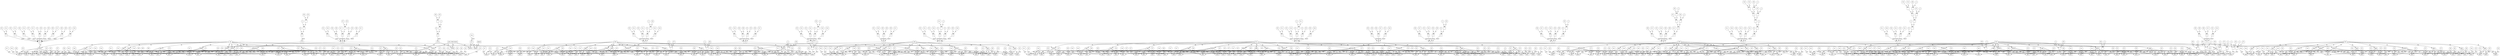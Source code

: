 // Horn Graph
digraph {
	"predicate_0" [label="h5"  nodeName="predicate_0" class=predicateName GNNNodeID=0 shape="box"]
	"predicateArgument_0" [label="Arg0"  nodeName="predicateArgument_0" class=predicateArgument GNNNodeID=1 shape="ellipse"]
		"predicate_0" -> "predicateArgument_0" [ label="PA"]
	"predicateArgument_1" [label="Arg1"  nodeName="predicateArgument_1" class=predicateArgument GNNNodeID=2 shape="ellipse"]
		"predicate_0" -> "predicateArgument_1" [ label="PA"]
	"predicateArgument_2" [label="Arg2"  nodeName="predicateArgument_2" class=predicateArgument GNNNodeID=3 shape="ellipse"]
		"predicate_0" -> "predicateArgument_2" [ label="PA"]
	"predicateArgument_3" [label="Arg3"  nodeName="predicateArgument_3" class=predicateArgument GNNNodeID=4 shape="ellipse"]
		"predicate_0" -> "predicateArgument_3" [ label="PA"]
	"predicateArgument_4" [label="Arg4"  nodeName="predicateArgument_4" class=predicateArgument GNNNodeID=5 shape="ellipse"]
		"predicate_0" -> "predicateArgument_4" [ label="PA"]
	"predicateArgument_5" [label="Arg5"  nodeName="predicateArgument_5" class=predicateArgument GNNNodeID=6 shape="ellipse"]
		"predicate_0" -> "predicateArgument_5" [ label="PA"]
	"predicateArgument_6" [label="Arg6"  nodeName="predicateArgument_6" class=predicateArgument GNNNodeID=7 shape="ellipse"]
		"predicate_0" -> "predicateArgument_6" [ label="PA"]
	"predicateArgument_7" [label="Arg7"  nodeName="predicateArgument_7" class=predicateArgument GNNNodeID=8 shape="ellipse"]
		"predicate_0" -> "predicateArgument_7" [ label="PA"]
	"predicate_1" [label="h10"  nodeName="predicate_1" class=predicateName GNNNodeID=9 shape="box"]
	"predicateArgument_8" [label="Arg0"  nodeName="predicateArgument_8" class=predicateArgument GNNNodeID=10 shape="ellipse"]
		"predicate_1" -> "predicateArgument_8" [ label="PA"]
	"predicateArgument_9" [label="Arg1"  nodeName="predicateArgument_9" class=predicateArgument GNNNodeID=11 shape="ellipse"]
		"predicate_1" -> "predicateArgument_9" [ label="PA"]
	"predicateArgument_10" [label="Arg2"  nodeName="predicateArgument_10" class=predicateArgument GNNNodeID=12 shape="ellipse"]
		"predicate_1" -> "predicateArgument_10" [ label="PA"]
	"predicateArgument_11" [label="Arg3"  nodeName="predicateArgument_11" class=predicateArgument GNNNodeID=13 shape="ellipse"]
		"predicate_1" -> "predicateArgument_11" [ label="PA"]
	"predicateArgument_12" [label="Arg4"  nodeName="predicateArgument_12" class=predicateArgument GNNNodeID=14 shape="ellipse"]
		"predicate_1" -> "predicateArgument_12" [ label="PA"]
	"predicateArgument_13" [label="Arg5"  nodeName="predicateArgument_13" class=predicateArgument GNNNodeID=15 shape="ellipse"]
		"predicate_1" -> "predicateArgument_13" [ label="PA"]
	"predicateArgument_14" [label="Arg6"  nodeName="predicateArgument_14" class=predicateArgument GNNNodeID=16 shape="ellipse"]
		"predicate_1" -> "predicateArgument_14" [ label="PA"]
	"predicateArgument_15" [label="Arg7"  nodeName="predicateArgument_15" class=predicateArgument GNNNodeID=17 shape="ellipse"]
		"predicate_1" -> "predicateArgument_15" [ label="PA"]
	"predicateArgument_16" [label="Arg8"  nodeName="predicateArgument_16" class=predicateArgument GNNNodeID=18 shape="ellipse"]
		"predicate_1" -> "predicateArgument_16" [ label="PA"]
	"predicate_2" [label="h17"  nodeName="predicate_2" class=predicateName GNNNodeID=19 shape="box"]
	"predicateArgument_17" [label="Arg0"  nodeName="predicateArgument_17" class=predicateArgument GNNNodeID=20 shape="ellipse"]
		"predicate_2" -> "predicateArgument_17" [ label="PA"]
	"predicateArgument_18" [label="Arg1"  nodeName="predicateArgument_18" class=predicateArgument GNNNodeID=21 shape="ellipse"]
		"predicate_2" -> "predicateArgument_18" [ label="PA"]
	"predicateArgument_19" [label="Arg2"  nodeName="predicateArgument_19" class=predicateArgument GNNNodeID=22 shape="ellipse"]
		"predicate_2" -> "predicateArgument_19" [ label="PA"]
	"predicateArgument_20" [label="Arg3"  nodeName="predicateArgument_20" class=predicateArgument GNNNodeID=23 shape="ellipse"]
		"predicate_2" -> "predicateArgument_20" [ label="PA"]
	"predicateArgument_21" [label="Arg4"  nodeName="predicateArgument_21" class=predicateArgument GNNNodeID=24 shape="ellipse"]
		"predicate_2" -> "predicateArgument_21" [ label="PA"]
	"predicateArgument_22" [label="Arg5"  nodeName="predicateArgument_22" class=predicateArgument GNNNodeID=25 shape="ellipse"]
		"predicate_2" -> "predicateArgument_22" [ label="PA"]
	"predicateArgument_23" [label="Arg6"  nodeName="predicateArgument_23" class=predicateArgument GNNNodeID=26 shape="ellipse"]
		"predicate_2" -> "predicateArgument_23" [ label="PA"]
	"predicateArgument_24" [label="Arg7"  nodeName="predicateArgument_24" class=predicateArgument GNNNodeID=27 shape="ellipse"]
		"predicate_2" -> "predicateArgument_24" [ label="PA"]
	"predicateArgument_25" [label="Arg8"  nodeName="predicateArgument_25" class=predicateArgument GNNNodeID=28 shape="ellipse"]
		"predicate_2" -> "predicateArgument_25" [ label="PA"]
	"predicate_3" [label="h22"  nodeName="predicate_3" class=predicateName GNNNodeID=29 shape="box"]
	"predicateArgument_26" [label="Arg0"  nodeName="predicateArgument_26" class=predicateArgument GNNNodeID=30 shape="ellipse"]
		"predicate_3" -> "predicateArgument_26" [ label="PA"]
	"predicateArgument_27" [label="Arg1"  nodeName="predicateArgument_27" class=predicateArgument GNNNodeID=31 shape="ellipse"]
		"predicate_3" -> "predicateArgument_27" [ label="PA"]
	"predicateArgument_28" [label="Arg2"  nodeName="predicateArgument_28" class=predicateArgument GNNNodeID=32 shape="ellipse"]
		"predicate_3" -> "predicateArgument_28" [ label="PA"]
	"predicateArgument_29" [label="Arg3"  nodeName="predicateArgument_29" class=predicateArgument GNNNodeID=33 shape="ellipse"]
		"predicate_3" -> "predicateArgument_29" [ label="PA"]
	"predicateArgument_30" [label="Arg4"  nodeName="predicateArgument_30" class=predicateArgument GNNNodeID=34 shape="ellipse"]
		"predicate_3" -> "predicateArgument_30" [ label="PA"]
	"predicateArgument_31" [label="Arg5"  nodeName="predicateArgument_31" class=predicateArgument GNNNodeID=35 shape="ellipse"]
		"predicate_3" -> "predicateArgument_31" [ label="PA"]
	"predicateArgument_32" [label="Arg6"  nodeName="predicateArgument_32" class=predicateArgument GNNNodeID=36 shape="ellipse"]
		"predicate_3" -> "predicateArgument_32" [ label="PA"]
	"predicateArgument_33" [label="Arg7"  nodeName="predicateArgument_33" class=predicateArgument GNNNodeID=37 shape="ellipse"]
		"predicate_3" -> "predicateArgument_33" [ label="PA"]
	"predicateArgument_34" [label="Arg8"  nodeName="predicateArgument_34" class=predicateArgument GNNNodeID=38 shape="ellipse"]
		"predicate_3" -> "predicateArgument_34" [ label="PA"]
	"predicate_4" [label="h30"  nodeName="predicate_4" class=predicateName GNNNodeID=39 shape="box"]
	"predicateArgument_35" [label="Arg0"  nodeName="predicateArgument_35" class=predicateArgument GNNNodeID=40 shape="ellipse"]
		"predicate_4" -> "predicateArgument_35" [ label="PA"]
	"predicateArgument_36" [label="Arg1"  nodeName="predicateArgument_36" class=predicateArgument GNNNodeID=41 shape="ellipse"]
		"predicate_4" -> "predicateArgument_36" [ label="PA"]
	"predicateArgument_37" [label="Arg2"  nodeName="predicateArgument_37" class=predicateArgument GNNNodeID=42 shape="ellipse"]
		"predicate_4" -> "predicateArgument_37" [ label="PA"]
	"predicateArgument_38" [label="Arg3"  nodeName="predicateArgument_38" class=predicateArgument GNNNodeID=43 shape="ellipse"]
		"predicate_4" -> "predicateArgument_38" [ label="PA"]
	"predicateArgument_39" [label="Arg4"  nodeName="predicateArgument_39" class=predicateArgument GNNNodeID=44 shape="ellipse"]
		"predicate_4" -> "predicateArgument_39" [ label="PA"]
	"predicateArgument_40" [label="Arg5"  nodeName="predicateArgument_40" class=predicateArgument GNNNodeID=45 shape="ellipse"]
		"predicate_4" -> "predicateArgument_40" [ label="PA"]
	"predicateArgument_41" [label="Arg6"  nodeName="predicateArgument_41" class=predicateArgument GNNNodeID=46 shape="ellipse"]
		"predicate_4" -> "predicateArgument_41" [ label="PA"]
	"predicateArgument_42" [label="Arg7"  nodeName="predicateArgument_42" class=predicateArgument GNNNodeID=47 shape="ellipse"]
		"predicate_4" -> "predicateArgument_42" [ label="PA"]
	"predicateArgument_43" [label="Arg8"  nodeName="predicateArgument_43" class=predicateArgument GNNNodeID=48 shape="ellipse"]
		"predicate_4" -> "predicateArgument_43" [ label="PA"]
	"predicate_5" [label="h34"  nodeName="predicate_5" class=predicateName GNNNodeID=49 shape="box"]
	"predicateArgument_44" [label="Arg0"  nodeName="predicateArgument_44" class=predicateArgument GNNNodeID=50 shape="ellipse"]
		"predicate_5" -> "predicateArgument_44" [ label="PA"]
	"predicateArgument_45" [label="Arg1"  nodeName="predicateArgument_45" class=predicateArgument GNNNodeID=51 shape="ellipse"]
		"predicate_5" -> "predicateArgument_45" [ label="PA"]
	"predicateArgument_46" [label="Arg2"  nodeName="predicateArgument_46" class=predicateArgument GNNNodeID=52 shape="ellipse"]
		"predicate_5" -> "predicateArgument_46" [ label="PA"]
	"predicateArgument_47" [label="Arg3"  nodeName="predicateArgument_47" class=predicateArgument GNNNodeID=53 shape="ellipse"]
		"predicate_5" -> "predicateArgument_47" [ label="PA"]
	"predicateArgument_48" [label="Arg4"  nodeName="predicateArgument_48" class=predicateArgument GNNNodeID=54 shape="ellipse"]
		"predicate_5" -> "predicateArgument_48" [ label="PA"]
	"predicateArgument_49" [label="Arg5"  nodeName="predicateArgument_49" class=predicateArgument GNNNodeID=55 shape="ellipse"]
		"predicate_5" -> "predicateArgument_49" [ label="PA"]
	"predicateArgument_50" [label="Arg6"  nodeName="predicateArgument_50" class=predicateArgument GNNNodeID=56 shape="ellipse"]
		"predicate_5" -> "predicateArgument_50" [ label="PA"]
	"predicate_6" [label="h39"  nodeName="predicate_6" class=predicateName GNNNodeID=57 shape="box"]
	"predicateArgument_51" [label="Arg0"  nodeName="predicateArgument_51" class=predicateArgument GNNNodeID=58 shape="ellipse"]
		"predicate_6" -> "predicateArgument_51" [ label="PA"]
	"predicateArgument_52" [label="Arg1"  nodeName="predicateArgument_52" class=predicateArgument GNNNodeID=59 shape="ellipse"]
		"predicate_6" -> "predicateArgument_52" [ label="PA"]
	"predicateArgument_53" [label="Arg2"  nodeName="predicateArgument_53" class=predicateArgument GNNNodeID=60 shape="ellipse"]
		"predicate_6" -> "predicateArgument_53" [ label="PA"]
	"predicateArgument_54" [label="Arg3"  nodeName="predicateArgument_54" class=predicateArgument GNNNodeID=61 shape="ellipse"]
		"predicate_6" -> "predicateArgument_54" [ label="PA"]
	"predicateArgument_55" [label="Arg4"  nodeName="predicateArgument_55" class=predicateArgument GNNNodeID=62 shape="ellipse"]
		"predicate_6" -> "predicateArgument_55" [ label="PA"]
	"predicateArgument_56" [label="Arg5"  nodeName="predicateArgument_56" class=predicateArgument GNNNodeID=63 shape="ellipse"]
		"predicate_6" -> "predicateArgument_56" [ label="PA"]
	"predicateArgument_57" [label="Arg6"  nodeName="predicateArgument_57" class=predicateArgument GNNNodeID=64 shape="ellipse"]
		"predicate_6" -> "predicateArgument_57" [ label="PA"]
	"predicate_7" [label="CHC_COMP_FALSE"  nodeName="predicate_7" class=predicateName GNNNodeID=65 shape="box"]
	"predicate_8" [label="FALSE"  nodeName="predicate_8" class=predicateName GNNNodeID=66 shape="box"]
	"clause_0" [label="C0"  nodeName="clause_0" class=clause GNNNodeID=67 shape="box"]
	"=_68" [label="="  nodeName="=_68" class=operator GNNNodeID=68 shape="square"]
		"=_68" -> "clause_0" [ label="guard"]
	"0_69" [label="0"  nodeName="0_69" class=constant GNNNodeID=69 shape="circle"]
		"0_69" -> "=_68" [ label="st"]
	"P6_70" [label="P6"  nodeName="P6_70" class=symbolicConstant GNNNodeID=70 shape="circle"]
		"P6_70" -> "=_68" [ label="st"]
	"=_71" [label="="  nodeName="=_71" class=operator GNNNodeID=71 shape="square"]
		"=_71" -> "clause_0" [ label="guard"]
	"0_72" [label="0"  nodeName="0_72" class=constant GNNNodeID=72 shape="circle"]
		"0_72" -> "=_71" [ label="st"]
	"P5_73" [label="P5"  nodeName="P5_73" class=symbolicConstant GNNNodeID=73 shape="circle"]
		"P5_73" -> "=_71" [ label="st"]
	"=_74" [label="="  nodeName="=_74" class=operator GNNNodeID=74 shape="square"]
		"=_74" -> "clause_0" [ label="guard"]
	"P8_75" [label="P8"  nodeName="P8_75" class=symbolicConstant GNNNodeID=75 shape="circle"]
		"P8_75" -> "=_74" [ label="st"]
	"P17_76" [label="P17"  nodeName="P17_76" class=symbolicConstant GNNNodeID=76 shape="circle"]
		"P17_76" -> "=_74" [ label="st"]
	"=_77" [label="="  nodeName="=_77" class=operator GNNNodeID=77 shape="square"]
		"=_77" -> "clause_0" [ label="guard"]
	"P0_78" [label="P0"  nodeName="P0_78" class=symbolicConstant GNNNodeID=78 shape="circle"]
		"P0_78" -> "=_77" [ label="st"]
	"P9_79" [label="P9"  nodeName="P9_79" class=symbolicConstant GNNNodeID=79 shape="circle"]
		"P9_79" -> "=_77" [ label="st"]
	"=_80" [label="="  nodeName="=_80" class=operator GNNNodeID=80 shape="square"]
		"=_80" -> "clause_0" [ label="guard"]
	"P1_81" [label="P1"  nodeName="P1_81" class=symbolicConstant GNNNodeID=81 shape="circle"]
		"P1_81" -> "=_80" [ label="st"]
	"P10_82" [label="P10"  nodeName="P10_82" class=symbolicConstant GNNNodeID=82 shape="circle"]
		"P10_82" -> "=_80" [ label="st"]
	"=_83" [label="="  nodeName="=_83" class=operator GNNNodeID=83 shape="square"]
		"=_83" -> "clause_0" [ label="guard"]
	"P2_84" [label="P2"  nodeName="P2_84" class=symbolicConstant GNNNodeID=84 shape="circle"]
		"P2_84" -> "=_83" [ label="st"]
	"P11_85" [label="P11"  nodeName="P11_85" class=symbolicConstant GNNNodeID=85 shape="circle"]
		"P11_85" -> "=_83" [ label="st"]
	"=_86" [label="="  nodeName="=_86" class=operator GNNNodeID=86 shape="square"]
		"=_86" -> "clause_0" [ label="guard"]
	"P3_87" [label="P3"  nodeName="P3_87" class=symbolicConstant GNNNodeID=87 shape="circle"]
		"P3_87" -> "=_86" [ label="st"]
	"P12_88" [label="P12"  nodeName="P12_88" class=symbolicConstant GNNNodeID=88 shape="circle"]
		"P12_88" -> "=_86" [ label="st"]
	"=_89" [label="="  nodeName="=_89" class=operator GNNNodeID=89 shape="square"]
		"=_89" -> "clause_0" [ label="guard"]
	"P4_90" [label="P4"  nodeName="P4_90" class=symbolicConstant GNNNodeID=90 shape="circle"]
		"P4_90" -> "=_89" [ label="st"]
	"P13_91" [label="P13"  nodeName="P13_91" class=symbolicConstant GNNNodeID=91 shape="circle"]
		"P13_91" -> "=_89" [ label="st"]
	"=_92" [label="="  nodeName="=_92" class=operator GNNNodeID=92 shape="square"]
		"=_92" -> "clause_0" [ label="guard"]
	"P7_93" [label="P7"  nodeName="P7_93" class=symbolicConstant GNNNodeID=93 shape="circle"]
		"P7_93" -> "=_92" [ label="st"]
	"P17_94" [label="P17"  nodeName="P17_94" class=symbolicConstant GNNNodeID=94 shape="circle"]
		"P17_94" -> "=_92" [ label="st"]
	"clauseHead_0" [label="HEAD"  nodeName="clauseHead_0" class=clauseHead GNNNodeID=95 shape="box"]
		"clause_0" -> "clauseHead_0" [ label="CH"]
		"predicate_0" -> "clauseHead_0" [ label="PI"]
	"clauseArgument_0" [label="ARG0"  nodeName="clauseArgument_0" class=clauseArg GNNNodeID=96 shape="ellipse"]
		"clauseHead_0" -> "clauseArgument_0" [ label="ARG"]
		"predicateArgument_0" -> "clauseArgument_0" [ label="AI"]
	"P17_97" [label="P17"  nodeName="P17_97" class=symbolicConstant GNNNodeID=97 shape="circle"]
		"P17_97" -> "clauseArgument_0" [ label="data"]
	"clauseArgument_1" [label="ARG1"  nodeName="clauseArgument_1" class=clauseArg GNNNodeID=98 shape="ellipse"]
		"clauseHead_0" -> "clauseArgument_1" [ label="ARG"]
		"predicateArgument_1" -> "clauseArgument_1" [ label="AI"]
	"P10_99" [label="P10"  nodeName="P10_99" class=symbolicConstant GNNNodeID=99 shape="circle"]
		"P10_99" -> "clauseArgument_1" [ label="data"]
	"clauseArgument_2" [label="ARG2"  nodeName="clauseArgument_2" class=clauseArg GNNNodeID=100 shape="ellipse"]
		"clauseHead_0" -> "clauseArgument_2" [ label="ARG"]
		"predicateArgument_2" -> "clauseArgument_2" [ label="AI"]
	"P9_101" [label="P9"  nodeName="P9_101" class=symbolicConstant GNNNodeID=101 shape="circle"]
		"P9_101" -> "clauseArgument_2" [ label="data"]
	"clauseArgument_3" [label="ARG3"  nodeName="clauseArgument_3" class=clauseArg GNNNodeID=102 shape="ellipse"]
		"clauseHead_0" -> "clauseArgument_3" [ label="ARG"]
		"predicateArgument_3" -> "clauseArgument_3" [ label="AI"]
	"P7_103" [label="P7"  nodeName="P7_103" class=symbolicConstant GNNNodeID=103 shape="circle"]
		"P7_103" -> "clauseArgument_3" [ label="data"]
	"clauseArgument_4" [label="ARG4"  nodeName="clauseArgument_4" class=clauseArg GNNNodeID=104 shape="ellipse"]
		"clauseHead_0" -> "clauseArgument_4" [ label="ARG"]
		"predicateArgument_4" -> "clauseArgument_4" [ label="AI"]
	"P6_105" [label="P6"  nodeName="P6_105" class=symbolicConstant GNNNodeID=105 shape="circle"]
		"P6_105" -> "clauseArgument_4" [ label="data"]
	"clauseArgument_5" [label="ARG5"  nodeName="clauseArgument_5" class=clauseArg GNNNodeID=106 shape="ellipse"]
		"clauseHead_0" -> "clauseArgument_5" [ label="ARG"]
		"predicateArgument_5" -> "clauseArgument_5" [ label="AI"]
	"P5_107" [label="P5"  nodeName="P5_107" class=symbolicConstant GNNNodeID=107 shape="circle"]
		"P5_107" -> "clauseArgument_5" [ label="data"]
	"clauseArgument_6" [label="ARG6"  nodeName="clauseArgument_6" class=clauseArg GNNNodeID=108 shape="ellipse"]
		"clauseHead_0" -> "clauseArgument_6" [ label="ARG"]
		"predicateArgument_6" -> "clauseArgument_6" [ label="AI"]
	"P3_109" [label="P3"  nodeName="P3_109" class=symbolicConstant GNNNodeID=109 shape="circle"]
		"P3_109" -> "clauseArgument_6" [ label="data"]
	"clauseArgument_7" [label="ARG7"  nodeName="clauseArgument_7" class=clauseArg GNNNodeID=110 shape="ellipse"]
		"clauseHead_0" -> "clauseArgument_7" [ label="ARG"]
		"predicateArgument_7" -> "clauseArgument_7" [ label="AI"]
	"P2_111" [label="P2"  nodeName="P2_111" class=symbolicConstant GNNNodeID=111 shape="circle"]
		"P2_111" -> "clauseArgument_7" [ label="data"]
	"clause_1" [label="C1"  nodeName="clause_1" class=clause GNNNodeID=112 shape="box"]
	">=_113" [label="="  nodeName=">=_113" class=operator GNNNodeID=113 shape="square"]
		">=_113" -> "clause_1" [ label="guard"]
	"0_114" [label="0"  nodeName="0_114" class=constant GNNNodeID=114 shape="circle"]
		"0_114" -> ">=_113" [ label="st"]
	"-_115" [label="-"  nodeName="-_115" class=operator GNNNodeID=115 shape="square"]
		"-_115" -> ">=_113" [ label="st"]
	"-1_116" [label="-1"  nodeName="-1_116" class=constant GNNNodeID=116 shape="circle"]
		"-1_116" -> "-_115" [ label="st"]
	"P11_117" [label="P11"  nodeName="P11_117" class=symbolicConstant GNNNodeID=117 shape="circle"]
		"P11_117" -> "-_115" [ label="st"]
	"=_118" [label="="  nodeName="=_118" class=operator GNNNodeID=118 shape="square"]
		"=_118" -> "clause_1" [ label="guard"]
	"0_119" [label="0"  nodeName="0_119" class=constant GNNNodeID=119 shape="circle"]
		"0_119" -> "=_118" [ label="st"]
	"P5_120" [label="P5"  nodeName="P5_120" class=symbolicConstant GNNNodeID=120 shape="circle"]
		"P5_120" -> "=_118" [ label="st"]
	"=_121" [label="="  nodeName="=_121" class=operator GNNNodeID=121 shape="square"]
		"=_121" -> "clause_1" [ label="guard"]
	"P9_122" [label="P9"  nodeName="P9_122" class=symbolicConstant GNNNodeID=122 shape="circle"]
		"P9_122" -> "=_121" [ label="st"]
	"P18_123" [label="P18"  nodeName="P18_123" class=symbolicConstant GNNNodeID=123 shape="circle"]
		"P18_123" -> "=_121" [ label="st"]
	"=_124" [label="="  nodeName="=_124" class=operator GNNNodeID=124 shape="square"]
		"=_124" -> "clause_1" [ label="guard"]
	"P2_125" [label="P2"  nodeName="P2_125" class=symbolicConstant GNNNodeID=125 shape="circle"]
		"P2_125" -> "=_124" [ label="st"]
	"P11_126" [label="P11"  nodeName="P11_126" class=symbolicConstant GNNNodeID=126 shape="circle"]
		"P11_126" -> "=_124" [ label="st"]
	"=_127" [label="="  nodeName="=_127" class=operator GNNNodeID=127 shape="square"]
		"=_127" -> "clause_1" [ label="guard"]
	"P1_128" [label="P1"  nodeName="P1_128" class=symbolicConstant GNNNodeID=128 shape="circle"]
		"P1_128" -> "=_127" [ label="st"]
	"P10_129" [label="P10"  nodeName="P10_129" class=symbolicConstant GNNNodeID=129 shape="circle"]
		"P10_129" -> "=_127" [ label="st"]
	"clauseHead_1" [label="HEAD"  nodeName="clauseHead_1" class=clauseHead GNNNodeID=130 shape="box"]
		"clause_1" -> "clauseHead_1" [ label="CH"]
		"predicate_1" -> "clauseHead_1" [ label="PI"]
	"clauseArgument_8" [label="ARG0"  nodeName="clauseArgument_8" class=clauseArg GNNNodeID=131 shape="ellipse"]
		"clauseHead_1" -> "clauseArgument_8" [ label="ARG"]
		"predicateArgument_8" -> "clauseArgument_8" [ label="AI"]
	"P18_132" [label="P18"  nodeName="P18_132" class=symbolicConstant GNNNodeID=132 shape="circle"]
		"P18_132" -> "clauseArgument_8" [ label="data"]
	"clauseArgument_9" [label="ARG1"  nodeName="clauseArgument_9" class=clauseArg GNNNodeID=133 shape="ellipse"]
		"clauseHead_1" -> "clauseArgument_9" [ label="ARG"]
		"predicateArgument_9" -> "clauseArgument_9" [ label="AI"]
	"P11_134" [label="P11"  nodeName="P11_134" class=symbolicConstant GNNNodeID=134 shape="circle"]
		"P11_134" -> "clauseArgument_9" [ label="data"]
	"clauseArgument_10" [label="ARG2"  nodeName="clauseArgument_10" class=clauseArg GNNNodeID=135 shape="ellipse"]
		"clauseHead_1" -> "clauseArgument_10" [ label="ARG"]
		"predicateArgument_10" -> "clauseArgument_10" [ label="AI"]
	"P10_136" [label="P10"  nodeName="P10_136" class=symbolicConstant GNNNodeID=136 shape="circle"]
		"P10_136" -> "clauseArgument_10" [ label="data"]
	"clauseArgument_11" [label="ARG3"  nodeName="clauseArgument_11" class=clauseArg GNNNodeID=137 shape="ellipse"]
		"clauseHead_1" -> "clauseArgument_11" [ label="ARG"]
		"predicateArgument_11" -> "clauseArgument_11" [ label="AI"]
	"P8_138" [label="P8"  nodeName="P8_138" class=symbolicConstant GNNNodeID=138 shape="circle"]
		"P8_138" -> "clauseArgument_11" [ label="data"]
	"clauseArgument_12" [label="ARG4"  nodeName="clauseArgument_12" class=clauseArg GNNNodeID=139 shape="ellipse"]
		"clauseHead_1" -> "clauseArgument_12" [ label="ARG"]
		"predicateArgument_12" -> "clauseArgument_12" [ label="AI"]
	"P7_140" [label="P7"  nodeName="P7_140" class=symbolicConstant GNNNodeID=140 shape="circle"]
		"P7_140" -> "clauseArgument_12" [ label="data"]
	"clauseArgument_13" [label="ARG5"  nodeName="clauseArgument_13" class=clauseArg GNNNodeID=141 shape="ellipse"]
		"clauseHead_1" -> "clauseArgument_13" [ label="ARG"]
		"predicateArgument_13" -> "clauseArgument_13" [ label="AI"]
	"P6_142" [label="P6"  nodeName="P6_142" class=symbolicConstant GNNNodeID=142 shape="circle"]
		"P6_142" -> "clauseArgument_13" [ label="data"]
	"clauseArgument_14" [label="ARG6"  nodeName="clauseArgument_14" class=clauseArg GNNNodeID=143 shape="ellipse"]
		"clauseHead_1" -> "clauseArgument_14" [ label="ARG"]
		"predicateArgument_14" -> "clauseArgument_14" [ label="AI"]
	"P5_144" [label="P5"  nodeName="P5_144" class=symbolicConstant GNNNodeID=144 shape="circle"]
		"P5_144" -> "clauseArgument_14" [ label="data"]
	"clauseArgument_15" [label="ARG7"  nodeName="clauseArgument_15" class=clauseArg GNNNodeID=145 shape="ellipse"]
		"clauseHead_1" -> "clauseArgument_15" [ label="ARG"]
		"predicateArgument_15" -> "clauseArgument_15" [ label="AI"]
	"P4_146" [label="P4"  nodeName="P4_146" class=symbolicConstant GNNNodeID=146 shape="circle"]
		"P4_146" -> "clauseArgument_15" [ label="data"]
	"clauseArgument_16" [label="ARG8"  nodeName="clauseArgument_16" class=clauseArg GNNNodeID=147 shape="ellipse"]
		"clauseHead_1" -> "clauseArgument_16" [ label="ARG"]
		"predicateArgument_16" -> "clauseArgument_16" [ label="AI"]
	"P3_148" [label="P3"  nodeName="P3_148" class=symbolicConstant GNNNodeID=148 shape="circle"]
		"P3_148" -> "clauseArgument_16" [ label="data"]
	"clauseBody_0" [label="BODY0"  nodeName="clauseBody_0" class=clauseBody GNNNodeID=149 shape="box"]
		"clause_1" -> "clauseBody_0" [ label="CB"]
		"predicate_0" -> "clauseBody_0" [ label="PI"]
	"clauseArgument_17" [label="ARG0"  nodeName="clauseArgument_17" class=clauseArg GNNNodeID=150 shape="ellipse"]
		"clauseBody_0" -> "clauseArgument_17" [ label="ARG"]
		"predicateArgument_0" -> "clauseArgument_17" [ label="AI"]
	"P18_151" [label="P18"  nodeName="P18_151" class=symbolicConstant GNNNodeID=151 shape="circle"]
		"P18_151" -> "clauseArgument_17" [ label="data"]
	"clauseArgument_18" [label="ARG1"  nodeName="clauseArgument_18" class=clauseArg GNNNodeID=152 shape="ellipse"]
		"clauseBody_0" -> "clauseArgument_18" [ label="ARG"]
		"predicateArgument_1" -> "clauseArgument_18" [ label="AI"]
	"P11_153" [label="P11"  nodeName="P11_153" class=symbolicConstant GNNNodeID=153 shape="circle"]
		"P11_153" -> "clauseArgument_18" [ label="data"]
	"clauseArgument_19" [label="ARG2"  nodeName="clauseArgument_19" class=clauseArg GNNNodeID=154 shape="ellipse"]
		"clauseBody_0" -> "clauseArgument_19" [ label="ARG"]
		"predicateArgument_2" -> "clauseArgument_19" [ label="AI"]
	"P10_155" [label="P10"  nodeName="P10_155" class=symbolicConstant GNNNodeID=155 shape="circle"]
		"P10_155" -> "clauseArgument_19" [ label="data"]
	"clauseArgument_20" [label="ARG3"  nodeName="clauseArgument_20" class=clauseArg GNNNodeID=156 shape="ellipse"]
		"clauseBody_0" -> "clauseArgument_20" [ label="ARG"]
		"predicateArgument_3" -> "clauseArgument_20" [ label="AI"]
	"P8_157" [label="P8"  nodeName="P8_157" class=symbolicConstant GNNNodeID=157 shape="circle"]
		"P8_157" -> "clauseArgument_20" [ label="data"]
	"clauseArgument_21" [label="ARG4"  nodeName="clauseArgument_21" class=clauseArg GNNNodeID=158 shape="ellipse"]
		"clauseBody_0" -> "clauseArgument_21" [ label="ARG"]
		"predicateArgument_4" -> "clauseArgument_21" [ label="AI"]
	"P7_159" [label="P7"  nodeName="P7_159" class=symbolicConstant GNNNodeID=159 shape="circle"]
		"P7_159" -> "clauseArgument_21" [ label="data"]
	"clauseArgument_22" [label="ARG5"  nodeName="clauseArgument_22" class=clauseArg GNNNodeID=160 shape="ellipse"]
		"clauseBody_0" -> "clauseArgument_22" [ label="ARG"]
		"predicateArgument_5" -> "clauseArgument_22" [ label="AI"]
	"P6_161" [label="P6"  nodeName="P6_161" class=symbolicConstant GNNNodeID=161 shape="circle"]
		"P6_161" -> "clauseArgument_22" [ label="data"]
	"clauseArgument_23" [label="ARG6"  nodeName="clauseArgument_23" class=clauseArg GNNNodeID=162 shape="ellipse"]
		"clauseBody_0" -> "clauseArgument_23" [ label="ARG"]
		"predicateArgument_6" -> "clauseArgument_23" [ label="AI"]
	"P4_163" [label="P4"  nodeName="P4_163" class=symbolicConstant GNNNodeID=163 shape="circle"]
		"P4_163" -> "clauseArgument_23" [ label="data"]
	"clauseArgument_24" [label="ARG7"  nodeName="clauseArgument_24" class=clauseArg GNNNodeID=164 shape="ellipse"]
		"clauseBody_0" -> "clauseArgument_24" [ label="ARG"]
		"predicateArgument_7" -> "clauseArgument_24" [ label="AI"]
	"P3_165" [label="P3"  nodeName="P3_165" class=symbolicConstant GNNNodeID=165 shape="circle"]
		"P3_165" -> "clauseArgument_24" [ label="data"]
	"clause_2" [label="C2"  nodeName="clause_2" class=clause GNNNodeID=166 shape="box"]
	">=_167" [label="="  nodeName=">=_167" class=operator GNNNodeID=167 shape="square"]
		">=_167" -> "clause_2" [ label="guard"]
	"0_168" [label="0"  nodeName="0_168" class=constant GNNNodeID=168 shape="circle"]
		"0_168" -> ">=_167" [ label="st"]
	"-_169" [label="-"  nodeName="-_169" class=operator GNNNodeID=169 shape="square"]
		"-_169" -> ">=_167" [ label="st"]
	"P11_170" [label="P11"  nodeName="P11_170" class=symbolicConstant GNNNodeID=170 shape="circle"]
		"P11_170" -> "-_169" [ label="st"]
	"1_171" [label="1"  nodeName="1_171" class=constant GNNNodeID=171 shape="circle"]
		"1_171" -> "-_169" [ label="st"]
	"=_172" [label="="  nodeName="=_172" class=operator GNNNodeID=172 shape="square"]
		"=_172" -> "clause_2" [ label="guard"]
	"0_173" [label="0"  nodeName="0_173" class=constant GNNNodeID=173 shape="circle"]
		"0_173" -> "=_172" [ label="st"]
	"P5_174" [label="P5"  nodeName="P5_174" class=symbolicConstant GNNNodeID=174 shape="circle"]
		"P5_174" -> "=_172" [ label="st"]
	"=_175" [label="="  nodeName="=_175" class=operator GNNNodeID=175 shape="square"]
		"=_175" -> "clause_2" [ label="guard"]
	"P9_176" [label="P9"  nodeName="P9_176" class=symbolicConstant GNNNodeID=176 shape="circle"]
		"P9_176" -> "=_175" [ label="st"]
	"P18_177" [label="P18"  nodeName="P18_177" class=symbolicConstant GNNNodeID=177 shape="circle"]
		"P18_177" -> "=_175" [ label="st"]
	"=_178" [label="="  nodeName="=_178" class=operator GNNNodeID=178 shape="square"]
		"=_178" -> "clause_2" [ label="guard"]
	"P2_179" [label="P2"  nodeName="P2_179" class=symbolicConstant GNNNodeID=179 shape="circle"]
		"P2_179" -> "=_178" [ label="st"]
	"P11_180" [label="P11"  nodeName="P11_180" class=symbolicConstant GNNNodeID=180 shape="circle"]
		"P11_180" -> "=_178" [ label="st"]
	"=_181" [label="="  nodeName="=_181" class=operator GNNNodeID=181 shape="square"]
		"=_181" -> "clause_2" [ label="guard"]
	"P1_182" [label="P1"  nodeName="P1_182" class=symbolicConstant GNNNodeID=182 shape="circle"]
		"P1_182" -> "=_181" [ label="st"]
	"P10_183" [label="P10"  nodeName="P10_183" class=symbolicConstant GNNNodeID=183 shape="circle"]
		"P10_183" -> "=_181" [ label="st"]
	"clauseHead_2" [label="HEAD"  nodeName="clauseHead_2" class=clauseHead GNNNodeID=184 shape="box"]
		"clause_2" -> "clauseHead_2" [ label="CH"]
		"predicate_1" -> "clauseHead_2" [ label="PI"]
	"clauseArgument_25" [label="ARG0"  nodeName="clauseArgument_25" class=clauseArg GNNNodeID=185 shape="ellipse"]
		"clauseHead_2" -> "clauseArgument_25" [ label="ARG"]
		"predicateArgument_8" -> "clauseArgument_25" [ label="AI"]
	"P18_186" [label="P18"  nodeName="P18_186" class=symbolicConstant GNNNodeID=186 shape="circle"]
		"P18_186" -> "clauseArgument_25" [ label="data"]
	"clauseArgument_26" [label="ARG1"  nodeName="clauseArgument_26" class=clauseArg GNNNodeID=187 shape="ellipse"]
		"clauseHead_2" -> "clauseArgument_26" [ label="ARG"]
		"predicateArgument_9" -> "clauseArgument_26" [ label="AI"]
	"P11_188" [label="P11"  nodeName="P11_188" class=symbolicConstant GNNNodeID=188 shape="circle"]
		"P11_188" -> "clauseArgument_26" [ label="data"]
	"clauseArgument_27" [label="ARG2"  nodeName="clauseArgument_27" class=clauseArg GNNNodeID=189 shape="ellipse"]
		"clauseHead_2" -> "clauseArgument_27" [ label="ARG"]
		"predicateArgument_10" -> "clauseArgument_27" [ label="AI"]
	"P10_190" [label="P10"  nodeName="P10_190" class=symbolicConstant GNNNodeID=190 shape="circle"]
		"P10_190" -> "clauseArgument_27" [ label="data"]
	"clauseArgument_28" [label="ARG3"  nodeName="clauseArgument_28" class=clauseArg GNNNodeID=191 shape="ellipse"]
		"clauseHead_2" -> "clauseArgument_28" [ label="ARG"]
		"predicateArgument_11" -> "clauseArgument_28" [ label="AI"]
	"P8_192" [label="P8"  nodeName="P8_192" class=symbolicConstant GNNNodeID=192 shape="circle"]
		"P8_192" -> "clauseArgument_28" [ label="data"]
	"clauseArgument_29" [label="ARG4"  nodeName="clauseArgument_29" class=clauseArg GNNNodeID=193 shape="ellipse"]
		"clauseHead_2" -> "clauseArgument_29" [ label="ARG"]
		"predicateArgument_12" -> "clauseArgument_29" [ label="AI"]
	"P7_194" [label="P7"  nodeName="P7_194" class=symbolicConstant GNNNodeID=194 shape="circle"]
		"P7_194" -> "clauseArgument_29" [ label="data"]
	"clauseArgument_30" [label="ARG5"  nodeName="clauseArgument_30" class=clauseArg GNNNodeID=195 shape="ellipse"]
		"clauseHead_2" -> "clauseArgument_30" [ label="ARG"]
		"predicateArgument_13" -> "clauseArgument_30" [ label="AI"]
	"P6_196" [label="P6"  nodeName="P6_196" class=symbolicConstant GNNNodeID=196 shape="circle"]
		"P6_196" -> "clauseArgument_30" [ label="data"]
	"clauseArgument_31" [label="ARG6"  nodeName="clauseArgument_31" class=clauseArg GNNNodeID=197 shape="ellipse"]
		"clauseHead_2" -> "clauseArgument_31" [ label="ARG"]
		"predicateArgument_14" -> "clauseArgument_31" [ label="AI"]
	"P5_198" [label="P5"  nodeName="P5_198" class=symbolicConstant GNNNodeID=198 shape="circle"]
		"P5_198" -> "clauseArgument_31" [ label="data"]
	"clauseArgument_32" [label="ARG7"  nodeName="clauseArgument_32" class=clauseArg GNNNodeID=199 shape="ellipse"]
		"clauseHead_2" -> "clauseArgument_32" [ label="ARG"]
		"predicateArgument_15" -> "clauseArgument_32" [ label="AI"]
	"P4_200" [label="P4"  nodeName="P4_200" class=symbolicConstant GNNNodeID=200 shape="circle"]
		"P4_200" -> "clauseArgument_32" [ label="data"]
	"clauseArgument_33" [label="ARG8"  nodeName="clauseArgument_33" class=clauseArg GNNNodeID=201 shape="ellipse"]
		"clauseHead_2" -> "clauseArgument_33" [ label="ARG"]
		"predicateArgument_16" -> "clauseArgument_33" [ label="AI"]
	"P3_202" [label="P3"  nodeName="P3_202" class=symbolicConstant GNNNodeID=202 shape="circle"]
		"P3_202" -> "clauseArgument_33" [ label="data"]
	"clauseBody_1" [label="BODY0"  nodeName="clauseBody_1" class=clauseBody GNNNodeID=203 shape="box"]
		"clause_2" -> "clauseBody_1" [ label="CB"]
		"predicate_0" -> "clauseBody_1" [ label="PI"]
	"clauseArgument_34" [label="ARG0"  nodeName="clauseArgument_34" class=clauseArg GNNNodeID=204 shape="ellipse"]
		"clauseBody_1" -> "clauseArgument_34" [ label="ARG"]
		"predicateArgument_0" -> "clauseArgument_34" [ label="AI"]
	"P18_205" [label="P18"  nodeName="P18_205" class=symbolicConstant GNNNodeID=205 shape="circle"]
		"P18_205" -> "clauseArgument_34" [ label="data"]
	"clauseArgument_35" [label="ARG1"  nodeName="clauseArgument_35" class=clauseArg GNNNodeID=206 shape="ellipse"]
		"clauseBody_1" -> "clauseArgument_35" [ label="ARG"]
		"predicateArgument_1" -> "clauseArgument_35" [ label="AI"]
	"P11_207" [label="P11"  nodeName="P11_207" class=symbolicConstant GNNNodeID=207 shape="circle"]
		"P11_207" -> "clauseArgument_35" [ label="data"]
	"clauseArgument_36" [label="ARG2"  nodeName="clauseArgument_36" class=clauseArg GNNNodeID=208 shape="ellipse"]
		"clauseBody_1" -> "clauseArgument_36" [ label="ARG"]
		"predicateArgument_2" -> "clauseArgument_36" [ label="AI"]
	"P10_209" [label="P10"  nodeName="P10_209" class=symbolicConstant GNNNodeID=209 shape="circle"]
		"P10_209" -> "clauseArgument_36" [ label="data"]
	"clauseArgument_37" [label="ARG3"  nodeName="clauseArgument_37" class=clauseArg GNNNodeID=210 shape="ellipse"]
		"clauseBody_1" -> "clauseArgument_37" [ label="ARG"]
		"predicateArgument_3" -> "clauseArgument_37" [ label="AI"]
	"P8_211" [label="P8"  nodeName="P8_211" class=symbolicConstant GNNNodeID=211 shape="circle"]
		"P8_211" -> "clauseArgument_37" [ label="data"]
	"clauseArgument_38" [label="ARG4"  nodeName="clauseArgument_38" class=clauseArg GNNNodeID=212 shape="ellipse"]
		"clauseBody_1" -> "clauseArgument_38" [ label="ARG"]
		"predicateArgument_4" -> "clauseArgument_38" [ label="AI"]
	"P7_213" [label="P7"  nodeName="P7_213" class=symbolicConstant GNNNodeID=213 shape="circle"]
		"P7_213" -> "clauseArgument_38" [ label="data"]
	"clauseArgument_39" [label="ARG5"  nodeName="clauseArgument_39" class=clauseArg GNNNodeID=214 shape="ellipse"]
		"clauseBody_1" -> "clauseArgument_39" [ label="ARG"]
		"predicateArgument_5" -> "clauseArgument_39" [ label="AI"]
	"P6_215" [label="P6"  nodeName="P6_215" class=symbolicConstant GNNNodeID=215 shape="circle"]
		"P6_215" -> "clauseArgument_39" [ label="data"]
	"clauseArgument_40" [label="ARG6"  nodeName="clauseArgument_40" class=clauseArg GNNNodeID=216 shape="ellipse"]
		"clauseBody_1" -> "clauseArgument_40" [ label="ARG"]
		"predicateArgument_6" -> "clauseArgument_40" [ label="AI"]
	"P4_217" [label="P4"  nodeName="P4_217" class=symbolicConstant GNNNodeID=217 shape="circle"]
		"P4_217" -> "clauseArgument_40" [ label="data"]
	"clauseArgument_41" [label="ARG7"  nodeName="clauseArgument_41" class=clauseArg GNNNodeID=218 shape="ellipse"]
		"clauseBody_1" -> "clauseArgument_41" [ label="ARG"]
		"predicateArgument_7" -> "clauseArgument_41" [ label="AI"]
	"P3_219" [label="P3"  nodeName="P3_219" class=symbolicConstant GNNNodeID=219 shape="circle"]
		"P3_219" -> "clauseArgument_41" [ label="data"]
	"clause_3" [label="C3"  nodeName="clause_3" class=clause GNNNodeID=220 shape="box"]
	"=_221" [label="="  nodeName="=_221" class=operator GNNNodeID=221 shape="square"]
		"=_221" -> "clause_3" [ label="guard"]
	"P8_222" [label="P8"  nodeName="P8_222" class=symbolicConstant GNNNodeID=222 shape="circle"]
		"P8_222" -> "=_221" [ label="st"]
	"P17_223" [label="P17"  nodeName="P17_223" class=symbolicConstant GNNNodeID=223 shape="circle"]
		"P17_223" -> "=_221" [ label="st"]
	"=_224" [label="="  nodeName="=_224" class=operator GNNNodeID=224 shape="square"]
		"=_224" -> "clause_3" [ label="guard"]
	"P1_225" [label="P1"  nodeName="P1_225" class=symbolicConstant GNNNodeID=225 shape="circle"]
		"P1_225" -> "=_224" [ label="st"]
	"P10_226" [label="P10"  nodeName="P10_226" class=symbolicConstant GNNNodeID=226 shape="circle"]
		"P10_226" -> "=_224" [ label="st"]
	"=_227" [label="="  nodeName="=_227" class=operator GNNNodeID=227 shape="square"]
		"=_227" -> "clause_3" [ label="guard"]
	"P0_228" [label="P0"  nodeName="P0_228" class=symbolicConstant GNNNodeID=228 shape="circle"]
		"P0_228" -> "=_227" [ label="st"]
	"P9_229" [label="P9"  nodeName="P9_229" class=symbolicConstant GNNNodeID=229 shape="circle"]
		"P9_229" -> "=_227" [ label="st"]
	"clauseHead_3" [label="HEAD"  nodeName="clauseHead_3" class=clauseHead GNNNodeID=230 shape="box"]
		"clause_3" -> "clauseHead_3" [ label="CH"]
		"predicate_2" -> "clauseHead_3" [ label="PI"]
	"clauseArgument_42" [label="ARG0"  nodeName="clauseArgument_42" class=clauseArg GNNNodeID=231 shape="ellipse"]
		"clauseHead_3" -> "clauseArgument_42" [ label="ARG"]
		"predicateArgument_17" -> "clauseArgument_42" [ label="AI"]
	"P17_232" [label="P17"  nodeName="P17_232" class=symbolicConstant GNNNodeID=232 shape="circle"]
		"P17_232" -> "clauseArgument_42" [ label="data"]
	"clauseArgument_43" [label="ARG1"  nodeName="clauseArgument_43" class=clauseArg GNNNodeID=233 shape="ellipse"]
		"clauseHead_3" -> "clauseArgument_43" [ label="ARG"]
		"predicateArgument_18" -> "clauseArgument_43" [ label="AI"]
	"P10_234" [label="P10"  nodeName="P10_234" class=symbolicConstant GNNNodeID=234 shape="circle"]
		"P10_234" -> "clauseArgument_43" [ label="data"]
	"clauseArgument_44" [label="ARG2"  nodeName="clauseArgument_44" class=clauseArg GNNNodeID=235 shape="ellipse"]
		"clauseHead_3" -> "clauseArgument_44" [ label="ARG"]
		"predicateArgument_19" -> "clauseArgument_44" [ label="AI"]
	"P9_236" [label="P9"  nodeName="P9_236" class=symbolicConstant GNNNodeID=236 shape="circle"]
		"P9_236" -> "clauseArgument_44" [ label="data"]
	"clauseArgument_45" [label="ARG3"  nodeName="clauseArgument_45" class=clauseArg GNNNodeID=237 shape="ellipse"]
		"clauseHead_3" -> "clauseArgument_45" [ label="ARG"]
		"predicateArgument_20" -> "clauseArgument_45" [ label="AI"]
	"P7_238" [label="P7"  nodeName="P7_238" class=symbolicConstant GNNNodeID=238 shape="circle"]
		"P7_238" -> "clauseArgument_45" [ label="data"]
	"clauseArgument_46" [label="ARG4"  nodeName="clauseArgument_46" class=clauseArg GNNNodeID=239 shape="ellipse"]
		"clauseHead_3" -> "clauseArgument_46" [ label="ARG"]
		"predicateArgument_21" -> "clauseArgument_46" [ label="AI"]
	"P6_240" [label="P6"  nodeName="P6_240" class=symbolicConstant GNNNodeID=240 shape="circle"]
		"P6_240" -> "clauseArgument_46" [ label="data"]
	"clauseArgument_47" [label="ARG5"  nodeName="clauseArgument_47" class=clauseArg GNNNodeID=241 shape="ellipse"]
		"clauseHead_3" -> "clauseArgument_47" [ label="ARG"]
		"predicateArgument_22" -> "clauseArgument_47" [ label="AI"]
	"P5_242" [label="P5"  nodeName="P5_242" class=symbolicConstant GNNNodeID=242 shape="circle"]
		"P5_242" -> "clauseArgument_47" [ label="data"]
	"clauseArgument_48" [label="ARG6"  nodeName="clauseArgument_48" class=clauseArg GNNNodeID=243 shape="ellipse"]
		"clauseHead_3" -> "clauseArgument_48" [ label="ARG"]
		"predicateArgument_23" -> "clauseArgument_48" [ label="AI"]
	"P4_244" [label="P4"  nodeName="P4_244" class=symbolicConstant GNNNodeID=244 shape="circle"]
		"P4_244" -> "clauseArgument_48" [ label="data"]
	"clauseArgument_49" [label="ARG7"  nodeName="clauseArgument_49" class=clauseArg GNNNodeID=245 shape="ellipse"]
		"clauseHead_3" -> "clauseArgument_49" [ label="ARG"]
		"predicateArgument_24" -> "clauseArgument_49" [ label="AI"]
	"P3_246" [label="P3"  nodeName="P3_246" class=symbolicConstant GNNNodeID=246 shape="circle"]
		"P3_246" -> "clauseArgument_49" [ label="data"]
	"clauseArgument_50" [label="ARG8"  nodeName="clauseArgument_50" class=clauseArg GNNNodeID=247 shape="ellipse"]
		"clauseHead_3" -> "clauseArgument_50" [ label="ARG"]
		"predicateArgument_25" -> "clauseArgument_50" [ label="AI"]
	"P2_248" [label="P2"  nodeName="P2_248" class=symbolicConstant GNNNodeID=248 shape="circle"]
		"P2_248" -> "clauseArgument_50" [ label="data"]
	"clauseBody_2" [label="BODY0"  nodeName="clauseBody_2" class=clauseBody GNNNodeID=249 shape="box"]
		"clause_3" -> "clauseBody_2" [ label="CB"]
		"predicate_1" -> "clauseBody_2" [ label="PI"]
	"clauseArgument_51" [label="ARG0"  nodeName="clauseArgument_51" class=clauseArg GNNNodeID=250 shape="ellipse"]
		"clauseBody_2" -> "clauseArgument_51" [ label="ARG"]
		"predicateArgument_8" -> "clauseArgument_51" [ label="AI"]
	"P17_251" [label="P17"  nodeName="P17_251" class=symbolicConstant GNNNodeID=251 shape="circle"]
		"P17_251" -> "clauseArgument_51" [ label="data"]
	"clauseArgument_52" [label="ARG1"  nodeName="clauseArgument_52" class=clauseArg GNNNodeID=252 shape="ellipse"]
		"clauseBody_2" -> "clauseArgument_52" [ label="ARG"]
		"predicateArgument_9" -> "clauseArgument_52" [ label="AI"]
	"P10_253" [label="P10"  nodeName="P10_253" class=symbolicConstant GNNNodeID=253 shape="circle"]
		"P10_253" -> "clauseArgument_52" [ label="data"]
	"clauseArgument_53" [label="ARG2"  nodeName="clauseArgument_53" class=clauseArg GNNNodeID=254 shape="ellipse"]
		"clauseBody_2" -> "clauseArgument_53" [ label="ARG"]
		"predicateArgument_10" -> "clauseArgument_53" [ label="AI"]
	"P9_255" [label="P9"  nodeName="P9_255" class=symbolicConstant GNNNodeID=255 shape="circle"]
		"P9_255" -> "clauseArgument_53" [ label="data"]
	"clauseArgument_54" [label="ARG3"  nodeName="clauseArgument_54" class=clauseArg GNNNodeID=256 shape="ellipse"]
		"clauseBody_2" -> "clauseArgument_54" [ label="ARG"]
		"predicateArgument_11" -> "clauseArgument_54" [ label="AI"]
	"P7_257" [label="P7"  nodeName="P7_257" class=symbolicConstant GNNNodeID=257 shape="circle"]
		"P7_257" -> "clauseArgument_54" [ label="data"]
	"clauseArgument_55" [label="ARG4"  nodeName="clauseArgument_55" class=clauseArg GNNNodeID=258 shape="ellipse"]
		"clauseBody_2" -> "clauseArgument_55" [ label="ARG"]
		"predicateArgument_12" -> "clauseArgument_55" [ label="AI"]
	"P6_259" [label="P6"  nodeName="P6_259" class=symbolicConstant GNNNodeID=259 shape="circle"]
		"P6_259" -> "clauseArgument_55" [ label="data"]
	"clauseArgument_56" [label="ARG5"  nodeName="clauseArgument_56" class=clauseArg GNNNodeID=260 shape="ellipse"]
		"clauseBody_2" -> "clauseArgument_56" [ label="ARG"]
		"predicateArgument_13" -> "clauseArgument_56" [ label="AI"]
	"P5_261" [label="P5"  nodeName="P5_261" class=symbolicConstant GNNNodeID=261 shape="circle"]
		"P5_261" -> "clauseArgument_56" [ label="data"]
	"clauseArgument_57" [label="ARG6"  nodeName="clauseArgument_57" class=clauseArg GNNNodeID=262 shape="ellipse"]
		"clauseBody_2" -> "clauseArgument_57" [ label="ARG"]
		"predicateArgument_14" -> "clauseArgument_57" [ label="AI"]
	"P4_263" [label="P4"  nodeName="P4_263" class=symbolicConstant GNNNodeID=263 shape="circle"]
		"P4_263" -> "clauseArgument_57" [ label="data"]
	"clauseArgument_58" [label="ARG7"  nodeName="clauseArgument_58" class=clauseArg GNNNodeID=264 shape="ellipse"]
		"clauseBody_2" -> "clauseArgument_58" [ label="ARG"]
		"predicateArgument_15" -> "clauseArgument_58" [ label="AI"]
	"P3_265" [label="P3"  nodeName="P3_265" class=symbolicConstant GNNNodeID=265 shape="circle"]
		"P3_265" -> "clauseArgument_58" [ label="data"]
	"clauseArgument_59" [label="ARG8"  nodeName="clauseArgument_59" class=clauseArg GNNNodeID=266 shape="ellipse"]
		"clauseBody_2" -> "clauseArgument_59" [ label="ARG"]
		"predicateArgument_16" -> "clauseArgument_59" [ label="AI"]
	"P2_267" [label="P2"  nodeName="P2_267" class=symbolicConstant GNNNodeID=267 shape="circle"]
		"P2_267" -> "clauseArgument_59" [ label="data"]
	"clause_4" [label="C4"  nodeName="clause_4" class=clause GNNNodeID=268 shape="box"]
	">=_269" [label="="  nodeName=">=_269" class=operator GNNNodeID=269 shape="square"]
		">=_269" -> "clause_4" [ label="guard"]
	"0_270" [label="0"  nodeName="0_270" class=constant GNNNodeID=270 shape="circle"]
		"0_270" -> ">=_269" [ label="st"]
	"-_271" [label="-"  nodeName="-_271" class=operator GNNNodeID=271 shape="square"]
		"-_271" -> ">=_269" [ label="st"]
	"-1_272" [label="-1"  nodeName="-1_272" class=constant GNNNodeID=272 shape="circle"]
		"-1_272" -> "-_271" [ label="st"]
	"P3_273" [label="P3"  nodeName="P3_273" class=symbolicConstant GNNNodeID=273 shape="circle"]
		"P3_273" -> "-_271" [ label="st"]
	"=_274" [label="="  nodeName="=_274" class=operator GNNNodeID=274 shape="square"]
		"=_274" -> "clause_4" [ label="guard"]
	"P8_275" [label="P8"  nodeName="P8_275" class=symbolicConstant GNNNodeID=275 shape="circle"]
		"P8_275" -> "=_274" [ label="st"]
	"P17_276" [label="P17"  nodeName="P17_276" class=symbolicConstant GNNNodeID=276 shape="circle"]
		"P17_276" -> "=_274" [ label="st"]
	"=_277" [label="="  nodeName="=_277" class=operator GNNNodeID=277 shape="square"]
		"=_277" -> "clause_4" [ label="guard"]
	"P1_278" [label="P1"  nodeName="P1_278" class=symbolicConstant GNNNodeID=278 shape="circle"]
		"P1_278" -> "=_277" [ label="st"]
	"P10_279" [label="P10"  nodeName="P10_279" class=symbolicConstant GNNNodeID=279 shape="circle"]
		"P10_279" -> "=_277" [ label="st"]
	"=_280" [label="="  nodeName="=_280" class=operator GNNNodeID=280 shape="square"]
		"=_280" -> "clause_4" [ label="guard"]
	"P0_281" [label="P0"  nodeName="P0_281" class=symbolicConstant GNNNodeID=281 shape="circle"]
		"P0_281" -> "=_280" [ label="st"]
	"P9_282" [label="P9"  nodeName="P9_282" class=symbolicConstant GNNNodeID=282 shape="circle"]
		"P9_282" -> "=_280" [ label="st"]
	"clauseHead_4" [label="HEAD"  nodeName="clauseHead_4" class=clauseHead GNNNodeID=283 shape="box"]
		"clause_4" -> "clauseHead_4" [ label="CH"]
		"predicate_3" -> "clauseHead_4" [ label="PI"]
	"clauseArgument_60" [label="ARG0"  nodeName="clauseArgument_60" class=clauseArg GNNNodeID=284 shape="ellipse"]
		"clauseHead_4" -> "clauseArgument_60" [ label="ARG"]
		"predicateArgument_26" -> "clauseArgument_60" [ label="AI"]
	"P17_285" [label="P17"  nodeName="P17_285" class=symbolicConstant GNNNodeID=285 shape="circle"]
		"P17_285" -> "clauseArgument_60" [ label="data"]
	"clauseArgument_61" [label="ARG1"  nodeName="clauseArgument_61" class=clauseArg GNNNodeID=286 shape="ellipse"]
		"clauseHead_4" -> "clauseArgument_61" [ label="ARG"]
		"predicateArgument_27" -> "clauseArgument_61" [ label="AI"]
	"P10_287" [label="P10"  nodeName="P10_287" class=symbolicConstant GNNNodeID=287 shape="circle"]
		"P10_287" -> "clauseArgument_61" [ label="data"]
	"clauseArgument_62" [label="ARG2"  nodeName="clauseArgument_62" class=clauseArg GNNNodeID=288 shape="ellipse"]
		"clauseHead_4" -> "clauseArgument_62" [ label="ARG"]
		"predicateArgument_28" -> "clauseArgument_62" [ label="AI"]
	"P9_289" [label="P9"  nodeName="P9_289" class=symbolicConstant GNNNodeID=289 shape="circle"]
		"P9_289" -> "clauseArgument_62" [ label="data"]
	"clauseArgument_63" [label="ARG3"  nodeName="clauseArgument_63" class=clauseArg GNNNodeID=290 shape="ellipse"]
		"clauseHead_4" -> "clauseArgument_63" [ label="ARG"]
		"predicateArgument_29" -> "clauseArgument_63" [ label="AI"]
	"P7_291" [label="P7"  nodeName="P7_291" class=symbolicConstant GNNNodeID=291 shape="circle"]
		"P7_291" -> "clauseArgument_63" [ label="data"]
	"clauseArgument_64" [label="ARG4"  nodeName="clauseArgument_64" class=clauseArg GNNNodeID=292 shape="ellipse"]
		"clauseHead_4" -> "clauseArgument_64" [ label="ARG"]
		"predicateArgument_30" -> "clauseArgument_64" [ label="AI"]
	"P6_293" [label="P6"  nodeName="P6_293" class=symbolicConstant GNNNodeID=293 shape="circle"]
		"P6_293" -> "clauseArgument_64" [ label="data"]
	"clauseArgument_65" [label="ARG5"  nodeName="clauseArgument_65" class=clauseArg GNNNodeID=294 shape="ellipse"]
		"clauseHead_4" -> "clauseArgument_65" [ label="ARG"]
		"predicateArgument_31" -> "clauseArgument_65" [ label="AI"]
	"P5_295" [label="P5"  nodeName="P5_295" class=symbolicConstant GNNNodeID=295 shape="circle"]
		"P5_295" -> "clauseArgument_65" [ label="data"]
	"clauseArgument_66" [label="ARG6"  nodeName="clauseArgument_66" class=clauseArg GNNNodeID=296 shape="ellipse"]
		"clauseHead_4" -> "clauseArgument_66" [ label="ARG"]
		"predicateArgument_32" -> "clauseArgument_66" [ label="AI"]
	"P4_297" [label="P4"  nodeName="P4_297" class=symbolicConstant GNNNodeID=297 shape="circle"]
		"P4_297" -> "clauseArgument_66" [ label="data"]
	"clauseArgument_67" [label="ARG7"  nodeName="clauseArgument_67" class=clauseArg GNNNodeID=298 shape="ellipse"]
		"clauseHead_4" -> "clauseArgument_67" [ label="ARG"]
		"predicateArgument_33" -> "clauseArgument_67" [ label="AI"]
	"P3_299" [label="P3"  nodeName="P3_299" class=symbolicConstant GNNNodeID=299 shape="circle"]
		"P3_299" -> "clauseArgument_67" [ label="data"]
	"clauseArgument_68" [label="ARG8"  nodeName="clauseArgument_68" class=clauseArg GNNNodeID=300 shape="ellipse"]
		"clauseHead_4" -> "clauseArgument_68" [ label="ARG"]
		"predicateArgument_34" -> "clauseArgument_68" [ label="AI"]
	"P2_301" [label="P2"  nodeName="P2_301" class=symbolicConstant GNNNodeID=301 shape="circle"]
		"P2_301" -> "clauseArgument_68" [ label="data"]
	"clauseBody_3" [label="BODY0"  nodeName="clauseBody_3" class=clauseBody GNNNodeID=302 shape="box"]
		"clause_4" -> "clauseBody_3" [ label="CB"]
		"predicate_2" -> "clauseBody_3" [ label="PI"]
	"clauseArgument_69" [label="ARG0"  nodeName="clauseArgument_69" class=clauseArg GNNNodeID=303 shape="ellipse"]
		"clauseBody_3" -> "clauseArgument_69" [ label="ARG"]
		"predicateArgument_17" -> "clauseArgument_69" [ label="AI"]
	"P17_304" [label="P17"  nodeName="P17_304" class=symbolicConstant GNNNodeID=304 shape="circle"]
		"P17_304" -> "clauseArgument_69" [ label="data"]
	"clauseArgument_70" [label="ARG1"  nodeName="clauseArgument_70" class=clauseArg GNNNodeID=305 shape="ellipse"]
		"clauseBody_3" -> "clauseArgument_70" [ label="ARG"]
		"predicateArgument_18" -> "clauseArgument_70" [ label="AI"]
	"P10_306" [label="P10"  nodeName="P10_306" class=symbolicConstant GNNNodeID=306 shape="circle"]
		"P10_306" -> "clauseArgument_70" [ label="data"]
	"clauseArgument_71" [label="ARG2"  nodeName="clauseArgument_71" class=clauseArg GNNNodeID=307 shape="ellipse"]
		"clauseBody_3" -> "clauseArgument_71" [ label="ARG"]
		"predicateArgument_19" -> "clauseArgument_71" [ label="AI"]
	"P9_308" [label="P9"  nodeName="P9_308" class=symbolicConstant GNNNodeID=308 shape="circle"]
		"P9_308" -> "clauseArgument_71" [ label="data"]
	"clauseArgument_72" [label="ARG3"  nodeName="clauseArgument_72" class=clauseArg GNNNodeID=309 shape="ellipse"]
		"clauseBody_3" -> "clauseArgument_72" [ label="ARG"]
		"predicateArgument_20" -> "clauseArgument_72" [ label="AI"]
	"P7_310" [label="P7"  nodeName="P7_310" class=symbolicConstant GNNNodeID=310 shape="circle"]
		"P7_310" -> "clauseArgument_72" [ label="data"]
	"clauseArgument_73" [label="ARG4"  nodeName="clauseArgument_73" class=clauseArg GNNNodeID=311 shape="ellipse"]
		"clauseBody_3" -> "clauseArgument_73" [ label="ARG"]
		"predicateArgument_21" -> "clauseArgument_73" [ label="AI"]
	"P6_312" [label="P6"  nodeName="P6_312" class=symbolicConstant GNNNodeID=312 shape="circle"]
		"P6_312" -> "clauseArgument_73" [ label="data"]
	"clauseArgument_74" [label="ARG5"  nodeName="clauseArgument_74" class=clauseArg GNNNodeID=313 shape="ellipse"]
		"clauseBody_3" -> "clauseArgument_74" [ label="ARG"]
		"predicateArgument_22" -> "clauseArgument_74" [ label="AI"]
	"P5_314" [label="P5"  nodeName="P5_314" class=symbolicConstant GNNNodeID=314 shape="circle"]
		"P5_314" -> "clauseArgument_74" [ label="data"]
	"clauseArgument_75" [label="ARG6"  nodeName="clauseArgument_75" class=clauseArg GNNNodeID=315 shape="ellipse"]
		"clauseBody_3" -> "clauseArgument_75" [ label="ARG"]
		"predicateArgument_23" -> "clauseArgument_75" [ label="AI"]
	"P4_316" [label="P4"  nodeName="P4_316" class=symbolicConstant GNNNodeID=316 shape="circle"]
		"P4_316" -> "clauseArgument_75" [ label="data"]
	"clauseArgument_76" [label="ARG7"  nodeName="clauseArgument_76" class=clauseArg GNNNodeID=317 shape="ellipse"]
		"clauseBody_3" -> "clauseArgument_76" [ label="ARG"]
		"predicateArgument_24" -> "clauseArgument_76" [ label="AI"]
	"P3_318" [label="P3"  nodeName="P3_318" class=symbolicConstant GNNNodeID=318 shape="circle"]
		"P3_318" -> "clauseArgument_76" [ label="data"]
	"clauseArgument_77" [label="ARG8"  nodeName="clauseArgument_77" class=clauseArg GNNNodeID=319 shape="ellipse"]
		"clauseBody_3" -> "clauseArgument_77" [ label="ARG"]
		"predicateArgument_25" -> "clauseArgument_77" [ label="AI"]
	"P2_320" [label="P2"  nodeName="P2_320" class=symbolicConstant GNNNodeID=320 shape="circle"]
		"P2_320" -> "clauseArgument_77" [ label="data"]
	"clause_5" [label="C5"  nodeName="clause_5" class=clause GNNNodeID=321 shape="box"]
	">=_322" [label="="  nodeName=">=_322" class=operator GNNNodeID=322 shape="square"]
		">=_322" -> "clause_5" [ label="guard"]
	"0_323" [label="0"  nodeName="0_323" class=constant GNNNodeID=323 shape="circle"]
		"0_323" -> ">=_322" [ label="st"]
	"-_324" [label="-"  nodeName="-_324" class=operator GNNNodeID=324 shape="square"]
		"-_324" -> ">=_322" [ label="st"]
	"P3_325" [label="P3"  nodeName="P3_325" class=symbolicConstant GNNNodeID=325 shape="circle"]
		"P3_325" -> "-_324" [ label="st"]
	"1_326" [label="1"  nodeName="1_326" class=constant GNNNodeID=326 shape="circle"]
		"1_326" -> "-_324" [ label="st"]
	"=_327" [label="="  nodeName="=_327" class=operator GNNNodeID=327 shape="square"]
		"=_327" -> "clause_5" [ label="guard"]
	"P8_328" [label="P8"  nodeName="P8_328" class=symbolicConstant GNNNodeID=328 shape="circle"]
		"P8_328" -> "=_327" [ label="st"]
	"P17_329" [label="P17"  nodeName="P17_329" class=symbolicConstant GNNNodeID=329 shape="circle"]
		"P17_329" -> "=_327" [ label="st"]
	"=_330" [label="="  nodeName="=_330" class=operator GNNNodeID=330 shape="square"]
		"=_330" -> "clause_5" [ label="guard"]
	"P1_331" [label="P1"  nodeName="P1_331" class=symbolicConstant GNNNodeID=331 shape="circle"]
		"P1_331" -> "=_330" [ label="st"]
	"P10_332" [label="P10"  nodeName="P10_332" class=symbolicConstant GNNNodeID=332 shape="circle"]
		"P10_332" -> "=_330" [ label="st"]
	"=_333" [label="="  nodeName="=_333" class=operator GNNNodeID=333 shape="square"]
		"=_333" -> "clause_5" [ label="guard"]
	"P0_334" [label="P0"  nodeName="P0_334" class=symbolicConstant GNNNodeID=334 shape="circle"]
		"P0_334" -> "=_333" [ label="st"]
	"P9_335" [label="P9"  nodeName="P9_335" class=symbolicConstant GNNNodeID=335 shape="circle"]
		"P9_335" -> "=_333" [ label="st"]
	"clauseHead_5" [label="HEAD"  nodeName="clauseHead_5" class=clauseHead GNNNodeID=336 shape="box"]
		"clause_5" -> "clauseHead_5" [ label="CH"]
		"predicate_3" -> "clauseHead_5" [ label="PI"]
	"clauseArgument_78" [label="ARG0"  nodeName="clauseArgument_78" class=clauseArg GNNNodeID=337 shape="ellipse"]
		"clauseHead_5" -> "clauseArgument_78" [ label="ARG"]
		"predicateArgument_26" -> "clauseArgument_78" [ label="AI"]
	"P17_338" [label="P17"  nodeName="P17_338" class=symbolicConstant GNNNodeID=338 shape="circle"]
		"P17_338" -> "clauseArgument_78" [ label="data"]
	"clauseArgument_79" [label="ARG1"  nodeName="clauseArgument_79" class=clauseArg GNNNodeID=339 shape="ellipse"]
		"clauseHead_5" -> "clauseArgument_79" [ label="ARG"]
		"predicateArgument_27" -> "clauseArgument_79" [ label="AI"]
	"P10_340" [label="P10"  nodeName="P10_340" class=symbolicConstant GNNNodeID=340 shape="circle"]
		"P10_340" -> "clauseArgument_79" [ label="data"]
	"clauseArgument_80" [label="ARG2"  nodeName="clauseArgument_80" class=clauseArg GNNNodeID=341 shape="ellipse"]
		"clauseHead_5" -> "clauseArgument_80" [ label="ARG"]
		"predicateArgument_28" -> "clauseArgument_80" [ label="AI"]
	"P9_342" [label="P9"  nodeName="P9_342" class=symbolicConstant GNNNodeID=342 shape="circle"]
		"P9_342" -> "clauseArgument_80" [ label="data"]
	"clauseArgument_81" [label="ARG3"  nodeName="clauseArgument_81" class=clauseArg GNNNodeID=343 shape="ellipse"]
		"clauseHead_5" -> "clauseArgument_81" [ label="ARG"]
		"predicateArgument_29" -> "clauseArgument_81" [ label="AI"]
	"P7_344" [label="P7"  nodeName="P7_344" class=symbolicConstant GNNNodeID=344 shape="circle"]
		"P7_344" -> "clauseArgument_81" [ label="data"]
	"clauseArgument_82" [label="ARG4"  nodeName="clauseArgument_82" class=clauseArg GNNNodeID=345 shape="ellipse"]
		"clauseHead_5" -> "clauseArgument_82" [ label="ARG"]
		"predicateArgument_30" -> "clauseArgument_82" [ label="AI"]
	"P6_346" [label="P6"  nodeName="P6_346" class=symbolicConstant GNNNodeID=346 shape="circle"]
		"P6_346" -> "clauseArgument_82" [ label="data"]
	"clauseArgument_83" [label="ARG5"  nodeName="clauseArgument_83" class=clauseArg GNNNodeID=347 shape="ellipse"]
		"clauseHead_5" -> "clauseArgument_83" [ label="ARG"]
		"predicateArgument_31" -> "clauseArgument_83" [ label="AI"]
	"P5_348" [label="P5"  nodeName="P5_348" class=symbolicConstant GNNNodeID=348 shape="circle"]
		"P5_348" -> "clauseArgument_83" [ label="data"]
	"clauseArgument_84" [label="ARG6"  nodeName="clauseArgument_84" class=clauseArg GNNNodeID=349 shape="ellipse"]
		"clauseHead_5" -> "clauseArgument_84" [ label="ARG"]
		"predicateArgument_32" -> "clauseArgument_84" [ label="AI"]
	"P4_350" [label="P4"  nodeName="P4_350" class=symbolicConstant GNNNodeID=350 shape="circle"]
		"P4_350" -> "clauseArgument_84" [ label="data"]
	"clauseArgument_85" [label="ARG7"  nodeName="clauseArgument_85" class=clauseArg GNNNodeID=351 shape="ellipse"]
		"clauseHead_5" -> "clauseArgument_85" [ label="ARG"]
		"predicateArgument_33" -> "clauseArgument_85" [ label="AI"]
	"P3_352" [label="P3"  nodeName="P3_352" class=symbolicConstant GNNNodeID=352 shape="circle"]
		"P3_352" -> "clauseArgument_85" [ label="data"]
	"clauseArgument_86" [label="ARG8"  nodeName="clauseArgument_86" class=clauseArg GNNNodeID=353 shape="ellipse"]
		"clauseHead_5" -> "clauseArgument_86" [ label="ARG"]
		"predicateArgument_34" -> "clauseArgument_86" [ label="AI"]
	"P2_354" [label="P2"  nodeName="P2_354" class=symbolicConstant GNNNodeID=354 shape="circle"]
		"P2_354" -> "clauseArgument_86" [ label="data"]
	"clauseBody_4" [label="BODY0"  nodeName="clauseBody_4" class=clauseBody GNNNodeID=355 shape="box"]
		"clause_5" -> "clauseBody_4" [ label="CB"]
		"predicate_2" -> "clauseBody_4" [ label="PI"]
	"clauseArgument_87" [label="ARG0"  nodeName="clauseArgument_87" class=clauseArg GNNNodeID=356 shape="ellipse"]
		"clauseBody_4" -> "clauseArgument_87" [ label="ARG"]
		"predicateArgument_17" -> "clauseArgument_87" [ label="AI"]
	"P17_357" [label="P17"  nodeName="P17_357" class=symbolicConstant GNNNodeID=357 shape="circle"]
		"P17_357" -> "clauseArgument_87" [ label="data"]
	"clauseArgument_88" [label="ARG1"  nodeName="clauseArgument_88" class=clauseArg GNNNodeID=358 shape="ellipse"]
		"clauseBody_4" -> "clauseArgument_88" [ label="ARG"]
		"predicateArgument_18" -> "clauseArgument_88" [ label="AI"]
	"P10_359" [label="P10"  nodeName="P10_359" class=symbolicConstant GNNNodeID=359 shape="circle"]
		"P10_359" -> "clauseArgument_88" [ label="data"]
	"clauseArgument_89" [label="ARG2"  nodeName="clauseArgument_89" class=clauseArg GNNNodeID=360 shape="ellipse"]
		"clauseBody_4" -> "clauseArgument_89" [ label="ARG"]
		"predicateArgument_19" -> "clauseArgument_89" [ label="AI"]
	"P9_361" [label="P9"  nodeName="P9_361" class=symbolicConstant GNNNodeID=361 shape="circle"]
		"P9_361" -> "clauseArgument_89" [ label="data"]
	"clauseArgument_90" [label="ARG3"  nodeName="clauseArgument_90" class=clauseArg GNNNodeID=362 shape="ellipse"]
		"clauseBody_4" -> "clauseArgument_90" [ label="ARG"]
		"predicateArgument_20" -> "clauseArgument_90" [ label="AI"]
	"P7_363" [label="P7"  nodeName="P7_363" class=symbolicConstant GNNNodeID=363 shape="circle"]
		"P7_363" -> "clauseArgument_90" [ label="data"]
	"clauseArgument_91" [label="ARG4"  nodeName="clauseArgument_91" class=clauseArg GNNNodeID=364 shape="ellipse"]
		"clauseBody_4" -> "clauseArgument_91" [ label="ARG"]
		"predicateArgument_21" -> "clauseArgument_91" [ label="AI"]
	"P6_365" [label="P6"  nodeName="P6_365" class=symbolicConstant GNNNodeID=365 shape="circle"]
		"P6_365" -> "clauseArgument_91" [ label="data"]
	"clauseArgument_92" [label="ARG5"  nodeName="clauseArgument_92" class=clauseArg GNNNodeID=366 shape="ellipse"]
		"clauseBody_4" -> "clauseArgument_92" [ label="ARG"]
		"predicateArgument_22" -> "clauseArgument_92" [ label="AI"]
	"P5_367" [label="P5"  nodeName="P5_367" class=symbolicConstant GNNNodeID=367 shape="circle"]
		"P5_367" -> "clauseArgument_92" [ label="data"]
	"clauseArgument_93" [label="ARG6"  nodeName="clauseArgument_93" class=clauseArg GNNNodeID=368 shape="ellipse"]
		"clauseBody_4" -> "clauseArgument_93" [ label="ARG"]
		"predicateArgument_23" -> "clauseArgument_93" [ label="AI"]
	"P4_369" [label="P4"  nodeName="P4_369" class=symbolicConstant GNNNodeID=369 shape="circle"]
		"P4_369" -> "clauseArgument_93" [ label="data"]
	"clauseArgument_94" [label="ARG7"  nodeName="clauseArgument_94" class=clauseArg GNNNodeID=370 shape="ellipse"]
		"clauseBody_4" -> "clauseArgument_94" [ label="ARG"]
		"predicateArgument_24" -> "clauseArgument_94" [ label="AI"]
	"P3_371" [label="P3"  nodeName="P3_371" class=symbolicConstant GNNNodeID=371 shape="circle"]
		"P3_371" -> "clauseArgument_94" [ label="data"]
	"clauseArgument_95" [label="ARG8"  nodeName="clauseArgument_95" class=clauseArg GNNNodeID=372 shape="ellipse"]
		"clauseBody_4" -> "clauseArgument_95" [ label="ARG"]
		"predicateArgument_25" -> "clauseArgument_95" [ label="AI"]
	"P2_373" [label="P2"  nodeName="P2_373" class=symbolicConstant GNNNodeID=373 shape="circle"]
		"P2_373" -> "clauseArgument_95" [ label="data"]
	"clause_6" [label="C6"  nodeName="clause_6" class=clause GNNNodeID=374 shape="box"]
	">=_375" [label="="  nodeName=">=_375" class=operator GNNNodeID=375 shape="square"]
		">=_375" -> "clause_6" [ label="guard"]
	"0_376" [label="0"  nodeName="0_376" class=constant GNNNodeID=376 shape="circle"]
		"0_376" -> ">=_375" [ label="st"]
	"-_377" [label="-"  nodeName="-_377" class=operator GNNNodeID=377 shape="square"]
		"-_377" -> ">=_375" [ label="st"]
	"-_378" [label="-"  nodeName="-_378" class=operator GNNNodeID=378 shape="square"]
		"-_378" -> "-_377" [ label="st"]
	"+_379" [label="+"  nodeName="+_379" class=operator GNNNodeID=379 shape="square"]
		"+_379" -> "-_378" [ label="st"]
	"-_380" [label="-"  nodeName="-_380" class=operator GNNNodeID=380 shape="square"]
		"-_380" -> "+_379" [ label="st"]
	"P20_381" [label="P20"  nodeName="P20_381" class=symbolicConstant GNNNodeID=381 shape="circle"]
		"P20_381" -> "-_380" [ label="st"]
	"P10_382" [label="P10"  nodeName="P10_382" class=symbolicConstant GNNNodeID=382 shape="circle"]
		"P10_382" -> "-_380" [ label="st"]
	"-_383" [label="-"  nodeName="-_383" class=operator GNNNodeID=383 shape="square"]
		"-_383" -> "+_379" [ label="st"]
	"P8_384" [label="P8"  nodeName="P8_384" class=symbolicConstant GNNNodeID=384 shape="circle"]
		"P8_384" -> "-_383" [ label="st"]
	"-1_385" [label="-1"  nodeName="-1_385" class=constant GNNNodeID=385 shape="circle"]
		"-1_385" -> "-_383" [ label="st"]
	"-_386" [label="-"  nodeName="-_386" class=operator GNNNodeID=386 shape="square"]
		"-_386" -> "-_378" [ label="st"]
	"P7_387" [label="P7"  nodeName="P7_387" class=symbolicConstant GNNNodeID=387 shape="circle"]
		"P7_387" -> "-_386" [ label="st"]
	"1_388" [label="1"  nodeName="1_388" class=constant GNNNodeID=388 shape="circle"]
		"1_388" -> "-_386" [ label="st"]
	"1_389" [label="1"  nodeName="1_389" class=constant GNNNodeID=389 shape="circle"]
		"1_389" -> "-_377" [ label="st"]
	"=_390" [label="="  nodeName="=_390" class=operator GNNNodeID=390 shape="square"]
		"=_390" -> "clause_6" [ label="guard"]
	"P11_391" [label="P11"  nodeName="P11_391" class=symbolicConstant GNNNodeID=391 shape="circle"]
		"P11_391" -> "=_390" [ label="st"]
	"P20_392" [label="P20"  nodeName="P20_392" class=symbolicConstant GNNNodeID=392 shape="circle"]
		"P20_392" -> "=_390" [ label="st"]
	"=_393" [label="="  nodeName="=_393" class=operator GNNNodeID=393 shape="square"]
		"=_393" -> "clause_6" [ label="guard"]
	"P4_394" [label="P4"  nodeName="P4_394" class=symbolicConstant GNNNodeID=394 shape="circle"]
		"P4_394" -> "=_393" [ label="st"]
	"P13_395" [label="P13"  nodeName="P13_395" class=symbolicConstant GNNNodeID=395 shape="circle"]
		"P13_395" -> "=_393" [ label="st"]
	"=_396" [label="="  nodeName="=_396" class=operator GNNNodeID=396 shape="square"]
		"=_396" -> "clause_6" [ label="guard"]
	"P3_397" [label="P3"  nodeName="P3_397" class=symbolicConstant GNNNodeID=397 shape="circle"]
		"P3_397" -> "=_396" [ label="st"]
	"P12_398" [label="P12"  nodeName="P12_398" class=symbolicConstant GNNNodeID=398 shape="circle"]
		"P12_398" -> "=_396" [ label="st"]
	"clauseHead_6" [label="HEAD"  nodeName="clauseHead_6" class=clauseHead GNNNodeID=399 shape="box"]
		"clause_6" -> "clauseHead_6" [ label="CH"]
		"predicate_4" -> "clauseHead_6" [ label="PI"]
	"clauseArgument_96" [label="ARG0"  nodeName="clauseArgument_96" class=clauseArg GNNNodeID=400 shape="ellipse"]
		"clauseHead_6" -> "clauseArgument_96" [ label="ARG"]
		"predicateArgument_35" -> "clauseArgument_96" [ label="AI"]
	"P20_401" [label="P20"  nodeName="P20_401" class=symbolicConstant GNNNodeID=401 shape="circle"]
		"P20_401" -> "clauseArgument_96" [ label="data"]
	"clauseArgument_97" [label="ARG1"  nodeName="clauseArgument_97" class=clauseArg GNNNodeID=402 shape="ellipse"]
		"clauseHead_6" -> "clauseArgument_97" [ label="ARG"]
		"predicateArgument_36" -> "clauseArgument_97" [ label="AI"]
	"P13_403" [label="P13"  nodeName="P13_403" class=symbolicConstant GNNNodeID=403 shape="circle"]
		"P13_403" -> "clauseArgument_97" [ label="data"]
	"clauseArgument_98" [label="ARG2"  nodeName="clauseArgument_98" class=clauseArg GNNNodeID=404 shape="ellipse"]
		"clauseHead_6" -> "clauseArgument_98" [ label="ARG"]
		"predicateArgument_37" -> "clauseArgument_98" [ label="AI"]
	"P12_405" [label="P12"  nodeName="P12_405" class=symbolicConstant GNNNodeID=405 shape="circle"]
		"P12_405" -> "clauseArgument_98" [ label="data"]
	"clauseArgument_99" [label="ARG3"  nodeName="clauseArgument_99" class=clauseArg GNNNodeID=406 shape="ellipse"]
		"clauseHead_6" -> "clauseArgument_99" [ label="ARG"]
		"predicateArgument_38" -> "clauseArgument_99" [ label="AI"]
	"P10_407" [label="P10"  nodeName="P10_407" class=symbolicConstant GNNNodeID=407 shape="circle"]
		"P10_407" -> "clauseArgument_99" [ label="data"]
	"clauseArgument_100" [label="ARG4"  nodeName="clauseArgument_100" class=clauseArg GNNNodeID=408 shape="ellipse"]
		"clauseHead_6" -> "clauseArgument_100" [ label="ARG"]
		"predicateArgument_39" -> "clauseArgument_100" [ label="AI"]
	"P9_409" [label="P9"  nodeName="P9_409" class=symbolicConstant GNNNodeID=409 shape="circle"]
		"P9_409" -> "clauseArgument_100" [ label="data"]
	"clauseArgument_101" [label="ARG5"  nodeName="clauseArgument_101" class=clauseArg GNNNodeID=410 shape="ellipse"]
		"clauseHead_6" -> "clauseArgument_101" [ label="ARG"]
		"predicateArgument_40" -> "clauseArgument_101" [ label="AI"]
	"P8_411" [label="P8"  nodeName="P8_411" class=symbolicConstant GNNNodeID=411 shape="circle"]
		"P8_411" -> "clauseArgument_101" [ label="data"]
	"clauseArgument_102" [label="ARG6"  nodeName="clauseArgument_102" class=clauseArg GNNNodeID=412 shape="ellipse"]
		"clauseHead_6" -> "clauseArgument_102" [ label="ARG"]
		"predicateArgument_41" -> "clauseArgument_102" [ label="AI"]
	"P7_413" [label="P7"  nodeName="P7_413" class=symbolicConstant GNNNodeID=413 shape="circle"]
		"P7_413" -> "clauseArgument_102" [ label="data"]
	"clauseArgument_103" [label="ARG7"  nodeName="clauseArgument_103" class=clauseArg GNNNodeID=414 shape="ellipse"]
		"clauseHead_6" -> "clauseArgument_103" [ label="ARG"]
		"predicateArgument_42" -> "clauseArgument_103" [ label="AI"]
	"P6_415" [label="P6"  nodeName="P6_415" class=symbolicConstant GNNNodeID=415 shape="circle"]
		"P6_415" -> "clauseArgument_103" [ label="data"]
	"clauseArgument_104" [label="ARG8"  nodeName="clauseArgument_104" class=clauseArg GNNNodeID=416 shape="ellipse"]
		"clauseHead_6" -> "clauseArgument_104" [ label="ARG"]
		"predicateArgument_43" -> "clauseArgument_104" [ label="AI"]
	"P5_417" [label="P5"  nodeName="P5_417" class=symbolicConstant GNNNodeID=417 shape="circle"]
		"P5_417" -> "clauseArgument_104" [ label="data"]
	"clauseBody_5" [label="BODY0"  nodeName="clauseBody_5" class=clauseBody GNNNodeID=418 shape="box"]
		"clause_6" -> "clauseBody_5" [ label="CB"]
		"predicate_3" -> "clauseBody_5" [ label="PI"]
	"clauseArgument_105" [label="ARG0"  nodeName="clauseArgument_105" class=clauseArg GNNNodeID=419 shape="ellipse"]
		"clauseBody_5" -> "clauseArgument_105" [ label="ARG"]
		"predicateArgument_26" -> "clauseArgument_105" [ label="AI"]
	"P20_420" [label="P20"  nodeName="P20_420" class=symbolicConstant GNNNodeID=420 shape="circle"]
		"P20_420" -> "clauseArgument_105" [ label="data"]
	"clauseArgument_106" [label="ARG1"  nodeName="clauseArgument_106" class=clauseArg GNNNodeID=421 shape="ellipse"]
		"clauseBody_5" -> "clauseArgument_106" [ label="ARG"]
		"predicateArgument_27" -> "clauseArgument_106" [ label="AI"]
	"P13_422" [label="P13"  nodeName="P13_422" class=symbolicConstant GNNNodeID=422 shape="circle"]
		"P13_422" -> "clauseArgument_106" [ label="data"]
	"clauseArgument_107" [label="ARG2"  nodeName="clauseArgument_107" class=clauseArg GNNNodeID=423 shape="ellipse"]
		"clauseBody_5" -> "clauseArgument_107" [ label="ARG"]
		"predicateArgument_28" -> "clauseArgument_107" [ label="AI"]
	"P12_424" [label="P12"  nodeName="P12_424" class=symbolicConstant GNNNodeID=424 shape="circle"]
		"P12_424" -> "clauseArgument_107" [ label="data"]
	"clauseArgument_108" [label="ARG3"  nodeName="clauseArgument_108" class=clauseArg GNNNodeID=425 shape="ellipse"]
		"clauseBody_5" -> "clauseArgument_108" [ label="ARG"]
		"predicateArgument_29" -> "clauseArgument_108" [ label="AI"]
	"P10_426" [label="P10"  nodeName="P10_426" class=symbolicConstant GNNNodeID=426 shape="circle"]
		"P10_426" -> "clauseArgument_108" [ label="data"]
	"clauseArgument_109" [label="ARG4"  nodeName="clauseArgument_109" class=clauseArg GNNNodeID=427 shape="ellipse"]
		"clauseBody_5" -> "clauseArgument_109" [ label="ARG"]
		"predicateArgument_30" -> "clauseArgument_109" [ label="AI"]
	"-_428" [label="-"  nodeName="-_428" class=operator GNNNodeID=428 shape="square"]
		"-_428" -> "clauseArgument_109" [ label="data"]
	"P9_429" [label="P9"  nodeName="P9_429" class=symbolicConstant GNNNodeID=429 shape="circle"]
		"P9_429" -> "-_428" [ label="st"]
	"1_430" [label="1"  nodeName="1_430" class=constant GNNNodeID=430 shape="circle"]
		"1_430" -> "-_428" [ label="st"]
	"clauseArgument_110" [label="ARG5"  nodeName="clauseArgument_110" class=clauseArg GNNNodeID=431 shape="ellipse"]
		"clauseBody_5" -> "clauseArgument_110" [ label="ARG"]
		"predicateArgument_31" -> "clauseArgument_110" [ label="AI"]
	"-_432" [label="-"  nodeName="-_432" class=operator GNNNodeID=432 shape="square"]
		"-_432" -> "clauseArgument_110" [ label="data"]
	"P8_433" [label="P8"  nodeName="P8_433" class=symbolicConstant GNNNodeID=433 shape="circle"]
		"P8_433" -> "-_432" [ label="st"]
	"-1_434" [label="-1"  nodeName="-1_434" class=constant GNNNodeID=434 shape="circle"]
		"-1_434" -> "-_432" [ label="st"]
	"clauseArgument_111" [label="ARG6"  nodeName="clauseArgument_111" class=clauseArg GNNNodeID=435 shape="ellipse"]
		"clauseBody_5" -> "clauseArgument_111" [ label="ARG"]
		"predicateArgument_32" -> "clauseArgument_111" [ label="AI"]
	"-_436" [label="-"  nodeName="-_436" class=operator GNNNodeID=436 shape="square"]
		"-_436" -> "clauseArgument_111" [ label="data"]
	"P7_437" [label="P7"  nodeName="P7_437" class=symbolicConstant GNNNodeID=437 shape="circle"]
		"P7_437" -> "-_436" [ label="st"]
	"1_438" [label="1"  nodeName="1_438" class=constant GNNNodeID=438 shape="circle"]
		"1_438" -> "-_436" [ label="st"]
	"clauseArgument_112" [label="ARG7"  nodeName="clauseArgument_112" class=clauseArg GNNNodeID=439 shape="ellipse"]
		"clauseBody_5" -> "clauseArgument_112" [ label="ARG"]
		"predicateArgument_33" -> "clauseArgument_112" [ label="AI"]
	"P6_440" [label="P6"  nodeName="P6_440" class=symbolicConstant GNNNodeID=440 shape="circle"]
		"P6_440" -> "clauseArgument_112" [ label="data"]
	"clauseArgument_113" [label="ARG8"  nodeName="clauseArgument_113" class=clauseArg GNNNodeID=441 shape="ellipse"]
		"clauseBody_5" -> "clauseArgument_113" [ label="ARG"]
		"predicateArgument_34" -> "clauseArgument_113" [ label="AI"]
	"P5_442" [label="P5"  nodeName="P5_442" class=symbolicConstant GNNNodeID=442 shape="circle"]
		"P5_442" -> "clauseArgument_113" [ label="data"]
	"clause_7" [label="C7"  nodeName="clause_7" class=clause GNNNodeID=443 shape="box"]
	">=_444" [label="="  nodeName=">=_444" class=operator GNNNodeID=444 shape="square"]
		">=_444" -> "clause_7" [ label="guard"]
	"0_445" [label="0"  nodeName="0_445" class=constant GNNNodeID=445 shape="circle"]
		"0_445" -> ">=_444" [ label="st"]
	"-_446" [label="-"  nodeName="-_446" class=operator GNNNodeID=446 shape="square"]
		"-_446" -> ">=_444" [ label="st"]
	"-1_447" [label="-1"  nodeName="-1_447" class=constant GNNNodeID=447 shape="circle"]
		"-1_447" -> "-_446" [ label="st"]
	"-_448" [label="-"  nodeName="-_448" class=operator GNNNodeID=448 shape="square"]
		"-_448" -> "-_446" [ label="st"]
	"+_449" [label="+"  nodeName="+_449" class=operator GNNNodeID=449 shape="square"]
		"+_449" -> "-_448" [ label="st"]
	"-_450" [label="-"  nodeName="-_450" class=operator GNNNodeID=450 shape="square"]
		"-_450" -> "+_449" [ label="st"]
	"P20_451" [label="P20"  nodeName="P20_451" class=symbolicConstant GNNNodeID=451 shape="circle"]
		"P20_451" -> "-_450" [ label="st"]
	"P10_452" [label="P10"  nodeName="P10_452" class=symbolicConstant GNNNodeID=452 shape="circle"]
		"P10_452" -> "-_450" [ label="st"]
	"-_453" [label="-"  nodeName="-_453" class=operator GNNNodeID=453 shape="square"]
		"-_453" -> "+_449" [ label="st"]
	"P8_454" [label="P8"  nodeName="P8_454" class=symbolicConstant GNNNodeID=454 shape="circle"]
		"P8_454" -> "-_453" [ label="st"]
	"-1_455" [label="-1"  nodeName="-1_455" class=constant GNNNodeID=455 shape="circle"]
		"-1_455" -> "-_453" [ label="st"]
	"-_456" [label="-"  nodeName="-_456" class=operator GNNNodeID=456 shape="square"]
		"-_456" -> "-_448" [ label="st"]
	"P7_457" [label="P7"  nodeName="P7_457" class=symbolicConstant GNNNodeID=457 shape="circle"]
		"P7_457" -> "-_456" [ label="st"]
	"1_458" [label="1"  nodeName="1_458" class=constant GNNNodeID=458 shape="circle"]
		"1_458" -> "-_456" [ label="st"]
	"=_459" [label="="  nodeName="=_459" class=operator GNNNodeID=459 shape="square"]
		"=_459" -> "clause_7" [ label="guard"]
	"P11_460" [label="P11"  nodeName="P11_460" class=symbolicConstant GNNNodeID=460 shape="circle"]
		"P11_460" -> "=_459" [ label="st"]
	"P20_461" [label="P20"  nodeName="P20_461" class=symbolicConstant GNNNodeID=461 shape="circle"]
		"P20_461" -> "=_459" [ label="st"]
	"=_462" [label="="  nodeName="=_462" class=operator GNNNodeID=462 shape="square"]
		"=_462" -> "clause_7" [ label="guard"]
	"P4_463" [label="P4"  nodeName="P4_463" class=symbolicConstant GNNNodeID=463 shape="circle"]
		"P4_463" -> "=_462" [ label="st"]
	"P13_464" [label="P13"  nodeName="P13_464" class=symbolicConstant GNNNodeID=464 shape="circle"]
		"P13_464" -> "=_462" [ label="st"]
	"=_465" [label="="  nodeName="=_465" class=operator GNNNodeID=465 shape="square"]
		"=_465" -> "clause_7" [ label="guard"]
	"P3_466" [label="P3"  nodeName="P3_466" class=symbolicConstant GNNNodeID=466 shape="circle"]
		"P3_466" -> "=_465" [ label="st"]
	"P12_467" [label="P12"  nodeName="P12_467" class=symbolicConstant GNNNodeID=467 shape="circle"]
		"P12_467" -> "=_465" [ label="st"]
	"clauseHead_7" [label="HEAD"  nodeName="clauseHead_7" class=clauseHead GNNNodeID=468 shape="box"]
		"clause_7" -> "clauseHead_7" [ label="CH"]
		"predicate_4" -> "clauseHead_7" [ label="PI"]
	"clauseArgument_114" [label="ARG0"  nodeName="clauseArgument_114" class=clauseArg GNNNodeID=469 shape="ellipse"]
		"clauseHead_7" -> "clauseArgument_114" [ label="ARG"]
		"predicateArgument_35" -> "clauseArgument_114" [ label="AI"]
	"P20_470" [label="P20"  nodeName="P20_470" class=symbolicConstant GNNNodeID=470 shape="circle"]
		"P20_470" -> "clauseArgument_114" [ label="data"]
	"clauseArgument_115" [label="ARG1"  nodeName="clauseArgument_115" class=clauseArg GNNNodeID=471 shape="ellipse"]
		"clauseHead_7" -> "clauseArgument_115" [ label="ARG"]
		"predicateArgument_36" -> "clauseArgument_115" [ label="AI"]
	"P13_472" [label="P13"  nodeName="P13_472" class=symbolicConstant GNNNodeID=472 shape="circle"]
		"P13_472" -> "clauseArgument_115" [ label="data"]
	"clauseArgument_116" [label="ARG2"  nodeName="clauseArgument_116" class=clauseArg GNNNodeID=473 shape="ellipse"]
		"clauseHead_7" -> "clauseArgument_116" [ label="ARG"]
		"predicateArgument_37" -> "clauseArgument_116" [ label="AI"]
	"P12_474" [label="P12"  nodeName="P12_474" class=symbolicConstant GNNNodeID=474 shape="circle"]
		"P12_474" -> "clauseArgument_116" [ label="data"]
	"clauseArgument_117" [label="ARG3"  nodeName="clauseArgument_117" class=clauseArg GNNNodeID=475 shape="ellipse"]
		"clauseHead_7" -> "clauseArgument_117" [ label="ARG"]
		"predicateArgument_38" -> "clauseArgument_117" [ label="AI"]
	"P10_476" [label="P10"  nodeName="P10_476" class=symbolicConstant GNNNodeID=476 shape="circle"]
		"P10_476" -> "clauseArgument_117" [ label="data"]
	"clauseArgument_118" [label="ARG4"  nodeName="clauseArgument_118" class=clauseArg GNNNodeID=477 shape="ellipse"]
		"clauseHead_7" -> "clauseArgument_118" [ label="ARG"]
		"predicateArgument_39" -> "clauseArgument_118" [ label="AI"]
	"P9_478" [label="P9"  nodeName="P9_478" class=symbolicConstant GNNNodeID=478 shape="circle"]
		"P9_478" -> "clauseArgument_118" [ label="data"]
	"clauseArgument_119" [label="ARG5"  nodeName="clauseArgument_119" class=clauseArg GNNNodeID=479 shape="ellipse"]
		"clauseHead_7" -> "clauseArgument_119" [ label="ARG"]
		"predicateArgument_40" -> "clauseArgument_119" [ label="AI"]
	"P8_480" [label="P8"  nodeName="P8_480" class=symbolicConstant GNNNodeID=480 shape="circle"]
		"P8_480" -> "clauseArgument_119" [ label="data"]
	"clauseArgument_120" [label="ARG6"  nodeName="clauseArgument_120" class=clauseArg GNNNodeID=481 shape="ellipse"]
		"clauseHead_7" -> "clauseArgument_120" [ label="ARG"]
		"predicateArgument_41" -> "clauseArgument_120" [ label="AI"]
	"P7_482" [label="P7"  nodeName="P7_482" class=symbolicConstant GNNNodeID=482 shape="circle"]
		"P7_482" -> "clauseArgument_120" [ label="data"]
	"clauseArgument_121" [label="ARG7"  nodeName="clauseArgument_121" class=clauseArg GNNNodeID=483 shape="ellipse"]
		"clauseHead_7" -> "clauseArgument_121" [ label="ARG"]
		"predicateArgument_42" -> "clauseArgument_121" [ label="AI"]
	"P6_484" [label="P6"  nodeName="P6_484" class=symbolicConstant GNNNodeID=484 shape="circle"]
		"P6_484" -> "clauseArgument_121" [ label="data"]
	"clauseArgument_122" [label="ARG8"  nodeName="clauseArgument_122" class=clauseArg GNNNodeID=485 shape="ellipse"]
		"clauseHead_7" -> "clauseArgument_122" [ label="ARG"]
		"predicateArgument_43" -> "clauseArgument_122" [ label="AI"]
	"P5_486" [label="P5"  nodeName="P5_486" class=symbolicConstant GNNNodeID=486 shape="circle"]
		"P5_486" -> "clauseArgument_122" [ label="data"]
	"clauseBody_6" [label="BODY0"  nodeName="clauseBody_6" class=clauseBody GNNNodeID=487 shape="box"]
		"clause_7" -> "clauseBody_6" [ label="CB"]
		"predicate_3" -> "clauseBody_6" [ label="PI"]
	"clauseArgument_123" [label="ARG0"  nodeName="clauseArgument_123" class=clauseArg GNNNodeID=488 shape="ellipse"]
		"clauseBody_6" -> "clauseArgument_123" [ label="ARG"]
		"predicateArgument_26" -> "clauseArgument_123" [ label="AI"]
	"P20_489" [label="P20"  nodeName="P20_489" class=symbolicConstant GNNNodeID=489 shape="circle"]
		"P20_489" -> "clauseArgument_123" [ label="data"]
	"clauseArgument_124" [label="ARG1"  nodeName="clauseArgument_124" class=clauseArg GNNNodeID=490 shape="ellipse"]
		"clauseBody_6" -> "clauseArgument_124" [ label="ARG"]
		"predicateArgument_27" -> "clauseArgument_124" [ label="AI"]
	"P13_491" [label="P13"  nodeName="P13_491" class=symbolicConstant GNNNodeID=491 shape="circle"]
		"P13_491" -> "clauseArgument_124" [ label="data"]
	"clauseArgument_125" [label="ARG2"  nodeName="clauseArgument_125" class=clauseArg GNNNodeID=492 shape="ellipse"]
		"clauseBody_6" -> "clauseArgument_125" [ label="ARG"]
		"predicateArgument_28" -> "clauseArgument_125" [ label="AI"]
	"P12_493" [label="P12"  nodeName="P12_493" class=symbolicConstant GNNNodeID=493 shape="circle"]
		"P12_493" -> "clauseArgument_125" [ label="data"]
	"clauseArgument_126" [label="ARG3"  nodeName="clauseArgument_126" class=clauseArg GNNNodeID=494 shape="ellipse"]
		"clauseBody_6" -> "clauseArgument_126" [ label="ARG"]
		"predicateArgument_29" -> "clauseArgument_126" [ label="AI"]
	"P10_495" [label="P10"  nodeName="P10_495" class=symbolicConstant GNNNodeID=495 shape="circle"]
		"P10_495" -> "clauseArgument_126" [ label="data"]
	"clauseArgument_127" [label="ARG4"  nodeName="clauseArgument_127" class=clauseArg GNNNodeID=496 shape="ellipse"]
		"clauseBody_6" -> "clauseArgument_127" [ label="ARG"]
		"predicateArgument_30" -> "clauseArgument_127" [ label="AI"]
	"-_497" [label="-"  nodeName="-_497" class=operator GNNNodeID=497 shape="square"]
		"-_497" -> "clauseArgument_127" [ label="data"]
	"P9_498" [label="P9"  nodeName="P9_498" class=symbolicConstant GNNNodeID=498 shape="circle"]
		"P9_498" -> "-_497" [ label="st"]
	"1_499" [label="1"  nodeName="1_499" class=constant GNNNodeID=499 shape="circle"]
		"1_499" -> "-_497" [ label="st"]
	"clauseArgument_128" [label="ARG5"  nodeName="clauseArgument_128" class=clauseArg GNNNodeID=500 shape="ellipse"]
		"clauseBody_6" -> "clauseArgument_128" [ label="ARG"]
		"predicateArgument_31" -> "clauseArgument_128" [ label="AI"]
	"-_501" [label="-"  nodeName="-_501" class=operator GNNNodeID=501 shape="square"]
		"-_501" -> "clauseArgument_128" [ label="data"]
	"P8_502" [label="P8"  nodeName="P8_502" class=symbolicConstant GNNNodeID=502 shape="circle"]
		"P8_502" -> "-_501" [ label="st"]
	"-1_503" [label="-1"  nodeName="-1_503" class=constant GNNNodeID=503 shape="circle"]
		"-1_503" -> "-_501" [ label="st"]
	"clauseArgument_129" [label="ARG6"  nodeName="clauseArgument_129" class=clauseArg GNNNodeID=504 shape="ellipse"]
		"clauseBody_6" -> "clauseArgument_129" [ label="ARG"]
		"predicateArgument_32" -> "clauseArgument_129" [ label="AI"]
	"-_505" [label="-"  nodeName="-_505" class=operator GNNNodeID=505 shape="square"]
		"-_505" -> "clauseArgument_129" [ label="data"]
	"P7_506" [label="P7"  nodeName="P7_506" class=symbolicConstant GNNNodeID=506 shape="circle"]
		"P7_506" -> "-_505" [ label="st"]
	"1_507" [label="1"  nodeName="1_507" class=constant GNNNodeID=507 shape="circle"]
		"1_507" -> "-_505" [ label="st"]
	"clauseArgument_130" [label="ARG7"  nodeName="clauseArgument_130" class=clauseArg GNNNodeID=508 shape="ellipse"]
		"clauseBody_6" -> "clauseArgument_130" [ label="ARG"]
		"predicateArgument_33" -> "clauseArgument_130" [ label="AI"]
	"P6_509" [label="P6"  nodeName="P6_509" class=symbolicConstant GNNNodeID=509 shape="circle"]
		"P6_509" -> "clauseArgument_130" [ label="data"]
	"clauseArgument_131" [label="ARG8"  nodeName="clauseArgument_131" class=clauseArg GNNNodeID=510 shape="ellipse"]
		"clauseBody_6" -> "clauseArgument_131" [ label="ARG"]
		"predicateArgument_34" -> "clauseArgument_131" [ label="AI"]
	"P5_511" [label="P5"  nodeName="P5_511" class=symbolicConstant GNNNodeID=511 shape="circle"]
		"P5_511" -> "clauseArgument_131" [ label="data"]
	"clause_8" [label="C8"  nodeName="clause_8" class=clause GNNNodeID=512 shape="box"]
	"=_513" [label="="  nodeName="=_513" class=operator GNNNodeID=513 shape="square"]
		"=_513" -> "clause_8" [ label="guard"]
	"P17_514" [label="P17"  nodeName="P17_514" class=symbolicConstant GNNNodeID=514 shape="circle"]
		"P17_514" -> "=_513" [ label="st"]
	"+_515" [label="+"  nodeName="+_515" class=operator GNNNodeID=515 shape="square"]
		"+_515" -> "=_513" [ label="st"]
	"-_516" [label="-"  nodeName="-_516" class=operator GNNNodeID=516 shape="square"]
		"-_516" -> "+_515" [ label="st"]
	"P7_517" [label="P7"  nodeName="P7_517" class=symbolicConstant GNNNodeID=517 shape="circle"]
		"P7_517" -> "-_516" [ label="st"]
	"-_518" [label="-"  nodeName="-_518" class=operator GNNNodeID=518 shape="square"]
		"-_518" -> "-_516" [ label="st"]
	"P5_519" [label="P5"  nodeName="P5_519" class=symbolicConstant GNNNodeID=519 shape="circle"]
		"P5_519" -> "-_518" [ label="st"]
	"1_520" [label="1"  nodeName="1_520" class=constant GNNNodeID=520 shape="circle"]
		"1_520" -> "-_518" [ label="st"]
	"-_521" [label="-"  nodeName="-_521" class=operator GNNNodeID=521 shape="square"]
		"-_521" -> "+_515" [ label="st"]
	"P4_522" [label="P4"  nodeName="P4_522" class=symbolicConstant GNNNodeID=522 shape="circle"]
		"P4_522" -> "-_521" [ label="st"]
	"1_523" [label="1"  nodeName="1_523" class=constant GNNNodeID=523 shape="circle"]
		"1_523" -> "-_521" [ label="st"]
	"=_524" [label="="  nodeName="=_524" class=operator GNNNodeID=524 shape="square"]
		"=_524" -> "clause_8" [ label="guard"]
	"P8_525" [label="P8"  nodeName="P8_525" class=symbolicConstant GNNNodeID=525 shape="circle"]
		"P8_525" -> "=_524" [ label="st"]
	"P17_526" [label="P17"  nodeName="P17_526" class=symbolicConstant GNNNodeID=526 shape="circle"]
		"P17_526" -> "=_524" [ label="st"]
	"=_527" [label="="  nodeName="=_527" class=operator GNNNodeID=527 shape="square"]
		"=_527" -> "clause_8" [ label="guard"]
	"P1_528" [label="P1"  nodeName="P1_528" class=symbolicConstant GNNNodeID=528 shape="circle"]
		"P1_528" -> "=_527" [ label="st"]
	"P10_529" [label="P10"  nodeName="P10_529" class=symbolicConstant GNNNodeID=529 shape="circle"]
		"P10_529" -> "=_527" [ label="st"]
	"=_530" [label="="  nodeName="=_530" class=operator GNNNodeID=530 shape="square"]
		"=_530" -> "clause_8" [ label="guard"]
	"P0_531" [label="P0"  nodeName="P0_531" class=symbolicConstant GNNNodeID=531 shape="circle"]
		"P0_531" -> "=_530" [ label="st"]
	"P9_532" [label="P9"  nodeName="P9_532" class=symbolicConstant GNNNodeID=532 shape="circle"]
		"P9_532" -> "=_530" [ label="st"]
	"clauseHead_8" [label="HEAD"  nodeName="clauseHead_8" class=clauseHead GNNNodeID=533 shape="box"]
		"clause_8" -> "clauseHead_8" [ label="CH"]
		"predicate_2" -> "clauseHead_8" [ label="PI"]
	"clauseArgument_132" [label="ARG0"  nodeName="clauseArgument_132" class=clauseArg GNNNodeID=534 shape="ellipse"]
		"clauseHead_8" -> "clauseArgument_132" [ label="ARG"]
		"predicateArgument_17" -> "clauseArgument_132" [ label="AI"]
	"P17_535" [label="P17"  nodeName="P17_535" class=symbolicConstant GNNNodeID=535 shape="circle"]
		"P17_535" -> "clauseArgument_132" [ label="data"]
	"clauseArgument_133" [label="ARG1"  nodeName="clauseArgument_133" class=clauseArg GNNNodeID=536 shape="ellipse"]
		"clauseHead_8" -> "clauseArgument_133" [ label="ARG"]
		"predicateArgument_18" -> "clauseArgument_133" [ label="AI"]
	"P10_537" [label="P10"  nodeName="P10_537" class=symbolicConstant GNNNodeID=537 shape="circle"]
		"P10_537" -> "clauseArgument_133" [ label="data"]
	"clauseArgument_134" [label="ARG2"  nodeName="clauseArgument_134" class=clauseArg GNNNodeID=538 shape="ellipse"]
		"clauseHead_8" -> "clauseArgument_134" [ label="ARG"]
		"predicateArgument_19" -> "clauseArgument_134" [ label="AI"]
	"P9_539" [label="P9"  nodeName="P9_539" class=symbolicConstant GNNNodeID=539 shape="circle"]
		"P9_539" -> "clauseArgument_134" [ label="data"]
	"clauseArgument_135" [label="ARG3"  nodeName="clauseArgument_135" class=clauseArg GNNNodeID=540 shape="ellipse"]
		"clauseHead_8" -> "clauseArgument_135" [ label="ARG"]
		"predicateArgument_20" -> "clauseArgument_135" [ label="AI"]
	"P7_541" [label="P7"  nodeName="P7_541" class=symbolicConstant GNNNodeID=541 shape="circle"]
		"P7_541" -> "clauseArgument_135" [ label="data"]
	"clauseArgument_136" [label="ARG4"  nodeName="clauseArgument_136" class=clauseArg GNNNodeID=542 shape="ellipse"]
		"clauseHead_8" -> "clauseArgument_136" [ label="ARG"]
		"predicateArgument_21" -> "clauseArgument_136" [ label="AI"]
	"P6_543" [label="P6"  nodeName="P6_543" class=symbolicConstant GNNNodeID=543 shape="circle"]
		"P6_543" -> "clauseArgument_136" [ label="data"]
	"clauseArgument_137" [label="ARG5"  nodeName="clauseArgument_137" class=clauseArg GNNNodeID=544 shape="ellipse"]
		"clauseHead_8" -> "clauseArgument_137" [ label="ARG"]
		"predicateArgument_22" -> "clauseArgument_137" [ label="AI"]
	"P5_545" [label="P5"  nodeName="P5_545" class=symbolicConstant GNNNodeID=545 shape="circle"]
		"P5_545" -> "clauseArgument_137" [ label="data"]
	"clauseArgument_138" [label="ARG6"  nodeName="clauseArgument_138" class=clauseArg GNNNodeID=546 shape="ellipse"]
		"clauseHead_8" -> "clauseArgument_138" [ label="ARG"]
		"predicateArgument_23" -> "clauseArgument_138" [ label="AI"]
	"P4_547" [label="P4"  nodeName="P4_547" class=symbolicConstant GNNNodeID=547 shape="circle"]
		"P4_547" -> "clauseArgument_138" [ label="data"]
	"clauseArgument_139" [label="ARG7"  nodeName="clauseArgument_139" class=clauseArg GNNNodeID=548 shape="ellipse"]
		"clauseHead_8" -> "clauseArgument_139" [ label="ARG"]
		"predicateArgument_24" -> "clauseArgument_139" [ label="AI"]
	"P3_549" [label="P3"  nodeName="P3_549" class=symbolicConstant GNNNodeID=549 shape="circle"]
		"P3_549" -> "clauseArgument_139" [ label="data"]
	"clauseArgument_140" [label="ARG8"  nodeName="clauseArgument_140" class=clauseArg GNNNodeID=550 shape="ellipse"]
		"clauseHead_8" -> "clauseArgument_140" [ label="ARG"]
		"predicateArgument_25" -> "clauseArgument_140" [ label="AI"]
	"P2_551" [label="P2"  nodeName="P2_551" class=symbolicConstant GNNNodeID=551 shape="circle"]
		"P2_551" -> "clauseArgument_140" [ label="data"]
	"clauseBody_7" [label="BODY0"  nodeName="clauseBody_7" class=clauseBody GNNNodeID=552 shape="box"]
		"clause_8" -> "clauseBody_7" [ label="CB"]
		"predicate_3" -> "clauseBody_7" [ label="PI"]
	"clauseArgument_141" [label="ARG0"  nodeName="clauseArgument_141" class=clauseArg GNNNodeID=553 shape="ellipse"]
		"clauseBody_7" -> "clauseArgument_141" [ label="ARG"]
		"predicateArgument_26" -> "clauseArgument_141" [ label="AI"]
	"P17_554" [label="P17"  nodeName="P17_554" class=symbolicConstant GNNNodeID=554 shape="circle"]
		"P17_554" -> "clauseArgument_141" [ label="data"]
	"clauseArgument_142" [label="ARG1"  nodeName="clauseArgument_142" class=clauseArg GNNNodeID=555 shape="ellipse"]
		"clauseBody_7" -> "clauseArgument_142" [ label="ARG"]
		"predicateArgument_27" -> "clauseArgument_142" [ label="AI"]
	"P10_556" [label="P10"  nodeName="P10_556" class=symbolicConstant GNNNodeID=556 shape="circle"]
		"P10_556" -> "clauseArgument_142" [ label="data"]
	"clauseArgument_143" [label="ARG2"  nodeName="clauseArgument_143" class=clauseArg GNNNodeID=557 shape="ellipse"]
		"clauseBody_7" -> "clauseArgument_143" [ label="ARG"]
		"predicateArgument_28" -> "clauseArgument_143" [ label="AI"]
	"P9_558" [label="P9"  nodeName="P9_558" class=symbolicConstant GNNNodeID=558 shape="circle"]
		"P9_558" -> "clauseArgument_143" [ label="data"]
	"clauseArgument_144" [label="ARG3"  nodeName="clauseArgument_144" class=clauseArg GNNNodeID=559 shape="ellipse"]
		"clauseBody_7" -> "clauseArgument_144" [ label="ARG"]
		"predicateArgument_29" -> "clauseArgument_144" [ label="AI"]
	"P7_560" [label="P7"  nodeName="P7_560" class=symbolicConstant GNNNodeID=560 shape="circle"]
		"P7_560" -> "clauseArgument_144" [ label="data"]
	"clauseArgument_145" [label="ARG4"  nodeName="clauseArgument_145" class=clauseArg GNNNodeID=561 shape="ellipse"]
		"clauseBody_7" -> "clauseArgument_145" [ label="ARG"]
		"predicateArgument_30" -> "clauseArgument_145" [ label="AI"]
	"-_562" [label="-"  nodeName="-_562" class=operator GNNNodeID=562 shape="square"]
		"-_562" -> "clauseArgument_145" [ label="data"]
	"P6_563" [label="P6"  nodeName="P6_563" class=symbolicConstant GNNNodeID=563 shape="circle"]
		"P6_563" -> "-_562" [ label="st"]
	"1_564" [label="1"  nodeName="1_564" class=constant GNNNodeID=564 shape="circle"]
		"1_564" -> "-_562" [ label="st"]
	"clauseArgument_146" [label="ARG5"  nodeName="clauseArgument_146" class=clauseArg GNNNodeID=565 shape="ellipse"]
		"clauseBody_7" -> "clauseArgument_146" [ label="ARG"]
		"predicateArgument_31" -> "clauseArgument_146" [ label="AI"]
	"-_566" [label="-"  nodeName="-_566" class=operator GNNNodeID=566 shape="square"]
		"-_566" -> "clauseArgument_146" [ label="data"]
	"P5_567" [label="P5"  nodeName="P5_567" class=symbolicConstant GNNNodeID=567 shape="circle"]
		"P5_567" -> "-_566" [ label="st"]
	"1_568" [label="1"  nodeName="1_568" class=constant GNNNodeID=568 shape="circle"]
		"1_568" -> "-_566" [ label="st"]
	"clauseArgument_147" [label="ARG6"  nodeName="clauseArgument_147" class=clauseArg GNNNodeID=569 shape="ellipse"]
		"clauseBody_7" -> "clauseArgument_147" [ label="ARG"]
		"predicateArgument_32" -> "clauseArgument_147" [ label="AI"]
	"-_570" [label="-"  nodeName="-_570" class=operator GNNNodeID=570 shape="square"]
		"-_570" -> "clauseArgument_147" [ label="data"]
	"P4_571" [label="P4"  nodeName="P4_571" class=symbolicConstant GNNNodeID=571 shape="circle"]
		"P4_571" -> "-_570" [ label="st"]
	"1_572" [label="1"  nodeName="1_572" class=constant GNNNodeID=572 shape="circle"]
		"1_572" -> "-_570" [ label="st"]
	"clauseArgument_148" [label="ARG7"  nodeName="clauseArgument_148" class=clauseArg GNNNodeID=573 shape="ellipse"]
		"clauseBody_7" -> "clauseArgument_148" [ label="ARG"]
		"predicateArgument_33" -> "clauseArgument_148" [ label="AI"]
	"P3_574" [label="P3"  nodeName="P3_574" class=symbolicConstant GNNNodeID=574 shape="circle"]
		"P3_574" -> "clauseArgument_148" [ label="data"]
	"clauseArgument_149" [label="ARG8"  nodeName="clauseArgument_149" class=clauseArg GNNNodeID=575 shape="ellipse"]
		"clauseBody_7" -> "clauseArgument_149" [ label="ARG"]
		"predicateArgument_34" -> "clauseArgument_149" [ label="AI"]
	"P2_576" [label="P2"  nodeName="P2_576" class=symbolicConstant GNNNodeID=576 shape="circle"]
		"P2_576" -> "clauseArgument_149" [ label="data"]
	"clause_9" [label="C9"  nodeName="clause_9" class=clause GNNNodeID=577 shape="box"]
	"=_578" [label="="  nodeName="=_578" class=operator GNNNodeID=578 shape="square"]
		"=_578" -> "clause_9" [ label="guard"]
	"P8_579" [label="P8"  nodeName="P8_579" class=symbolicConstant GNNNodeID=579 shape="circle"]
		"P8_579" -> "=_578" [ label="st"]
	"P17_580" [label="P17"  nodeName="P17_580" class=symbolicConstant GNNNodeID=580 shape="circle"]
		"P17_580" -> "=_578" [ label="st"]
	"=_581" [label="="  nodeName="=_581" class=operator GNNNodeID=581 shape="square"]
		"=_581" -> "clause_9" [ label="guard"]
	"P1_582" [label="P1"  nodeName="P1_582" class=symbolicConstant GNNNodeID=582 shape="circle"]
		"P1_582" -> "=_581" [ label="st"]
	"P10_583" [label="P10"  nodeName="P10_583" class=symbolicConstant GNNNodeID=583 shape="circle"]
		"P10_583" -> "=_581" [ label="st"]
	"=_584" [label="="  nodeName="=_584" class=operator GNNNodeID=584 shape="square"]
		"=_584" -> "clause_9" [ label="guard"]
	"P0_585" [label="P0"  nodeName="P0_585" class=symbolicConstant GNNNodeID=585 shape="circle"]
		"P0_585" -> "=_584" [ label="st"]
	"P9_586" [label="P9"  nodeName="P9_586" class=symbolicConstant GNNNodeID=586 shape="circle"]
		"P9_586" -> "=_584" [ label="st"]
	"clauseHead_9" [label="HEAD"  nodeName="clauseHead_9" class=clauseHead GNNNodeID=587 shape="box"]
		"clause_9" -> "clauseHead_9" [ label="CH"]
		"predicate_2" -> "clauseHead_9" [ label="PI"]
	"clauseArgument_150" [label="ARG0"  nodeName="clauseArgument_150" class=clauseArg GNNNodeID=588 shape="ellipse"]
		"clauseHead_9" -> "clauseArgument_150" [ label="ARG"]
		"predicateArgument_17" -> "clauseArgument_150" [ label="AI"]
	"P17_589" [label="P17"  nodeName="P17_589" class=symbolicConstant GNNNodeID=589 shape="circle"]
		"P17_589" -> "clauseArgument_150" [ label="data"]
	"clauseArgument_151" [label="ARG1"  nodeName="clauseArgument_151" class=clauseArg GNNNodeID=590 shape="ellipse"]
		"clauseHead_9" -> "clauseArgument_151" [ label="ARG"]
		"predicateArgument_18" -> "clauseArgument_151" [ label="AI"]
	"P10_591" [label="P10"  nodeName="P10_591" class=symbolicConstant GNNNodeID=591 shape="circle"]
		"P10_591" -> "clauseArgument_151" [ label="data"]
	"clauseArgument_152" [label="ARG2"  nodeName="clauseArgument_152" class=clauseArg GNNNodeID=592 shape="ellipse"]
		"clauseHead_9" -> "clauseArgument_152" [ label="ARG"]
		"predicateArgument_19" -> "clauseArgument_152" [ label="AI"]
	"P9_593" [label="P9"  nodeName="P9_593" class=symbolicConstant GNNNodeID=593 shape="circle"]
		"P9_593" -> "clauseArgument_152" [ label="data"]
	"clauseArgument_153" [label="ARG3"  nodeName="clauseArgument_153" class=clauseArg GNNNodeID=594 shape="ellipse"]
		"clauseHead_9" -> "clauseArgument_153" [ label="ARG"]
		"predicateArgument_20" -> "clauseArgument_153" [ label="AI"]
	"P7_595" [label="P7"  nodeName="P7_595" class=symbolicConstant GNNNodeID=595 shape="circle"]
		"P7_595" -> "clauseArgument_153" [ label="data"]
	"clauseArgument_154" [label="ARG4"  nodeName="clauseArgument_154" class=clauseArg GNNNodeID=596 shape="ellipse"]
		"clauseHead_9" -> "clauseArgument_154" [ label="ARG"]
		"predicateArgument_21" -> "clauseArgument_154" [ label="AI"]
	"P6_597" [label="P6"  nodeName="P6_597" class=symbolicConstant GNNNodeID=597 shape="circle"]
		"P6_597" -> "clauseArgument_154" [ label="data"]
	"clauseArgument_155" [label="ARG5"  nodeName="clauseArgument_155" class=clauseArg GNNNodeID=598 shape="ellipse"]
		"clauseHead_9" -> "clauseArgument_155" [ label="ARG"]
		"predicateArgument_22" -> "clauseArgument_155" [ label="AI"]
	"P5_599" [label="P5"  nodeName="P5_599" class=symbolicConstant GNNNodeID=599 shape="circle"]
		"P5_599" -> "clauseArgument_155" [ label="data"]
	"clauseArgument_156" [label="ARG6"  nodeName="clauseArgument_156" class=clauseArg GNNNodeID=600 shape="ellipse"]
		"clauseHead_9" -> "clauseArgument_156" [ label="ARG"]
		"predicateArgument_23" -> "clauseArgument_156" [ label="AI"]
	"P4_601" [label="P4"  nodeName="P4_601" class=symbolicConstant GNNNodeID=601 shape="circle"]
		"P4_601" -> "clauseArgument_156" [ label="data"]
	"clauseArgument_157" [label="ARG7"  nodeName="clauseArgument_157" class=clauseArg GNNNodeID=602 shape="ellipse"]
		"clauseHead_9" -> "clauseArgument_157" [ label="ARG"]
		"predicateArgument_24" -> "clauseArgument_157" [ label="AI"]
	"P3_603" [label="P3"  nodeName="P3_603" class=symbolicConstant GNNNodeID=603 shape="circle"]
		"P3_603" -> "clauseArgument_157" [ label="data"]
	"clauseArgument_158" [label="ARG8"  nodeName="clauseArgument_158" class=clauseArg GNNNodeID=604 shape="ellipse"]
		"clauseHead_9" -> "clauseArgument_158" [ label="ARG"]
		"predicateArgument_25" -> "clauseArgument_158" [ label="AI"]
	"P2_605" [label="P2"  nodeName="P2_605" class=symbolicConstant GNNNodeID=605 shape="circle"]
		"P2_605" -> "clauseArgument_158" [ label="data"]
	"clauseBody_8" [label="BODY0"  nodeName="clauseBody_8" class=clauseBody GNNNodeID=606 shape="box"]
		"clause_9" -> "clauseBody_8" [ label="CB"]
		"predicate_4" -> "clauseBody_8" [ label="PI"]
	"clauseArgument_159" [label="ARG0"  nodeName="clauseArgument_159" class=clauseArg GNNNodeID=607 shape="ellipse"]
		"clauseBody_8" -> "clauseArgument_159" [ label="ARG"]
		"predicateArgument_35" -> "clauseArgument_159" [ label="AI"]
	"P17_608" [label="P17"  nodeName="P17_608" class=symbolicConstant GNNNodeID=608 shape="circle"]
		"P17_608" -> "clauseArgument_159" [ label="data"]
	"clauseArgument_160" [label="ARG1"  nodeName="clauseArgument_160" class=clauseArg GNNNodeID=609 shape="ellipse"]
		"clauseBody_8" -> "clauseArgument_160" [ label="ARG"]
		"predicateArgument_36" -> "clauseArgument_160" [ label="AI"]
	"P10_610" [label="P10"  nodeName="P10_610" class=symbolicConstant GNNNodeID=610 shape="circle"]
		"P10_610" -> "clauseArgument_160" [ label="data"]
	"clauseArgument_161" [label="ARG2"  nodeName="clauseArgument_161" class=clauseArg GNNNodeID=611 shape="ellipse"]
		"clauseBody_8" -> "clauseArgument_161" [ label="ARG"]
		"predicateArgument_37" -> "clauseArgument_161" [ label="AI"]
	"P9_612" [label="P9"  nodeName="P9_612" class=symbolicConstant GNNNodeID=612 shape="circle"]
		"P9_612" -> "clauseArgument_161" [ label="data"]
	"clauseArgument_162" [label="ARG3"  nodeName="clauseArgument_162" class=clauseArg GNNNodeID=613 shape="ellipse"]
		"clauseBody_8" -> "clauseArgument_162" [ label="ARG"]
		"predicateArgument_38" -> "clauseArgument_162" [ label="AI"]
	"P7_614" [label="P7"  nodeName="P7_614" class=symbolicConstant GNNNodeID=614 shape="circle"]
		"P7_614" -> "clauseArgument_162" [ label="data"]
	"clauseArgument_163" [label="ARG4"  nodeName="clauseArgument_163" class=clauseArg GNNNodeID=615 shape="ellipse"]
		"clauseBody_8" -> "clauseArgument_163" [ label="ARG"]
		"predicateArgument_39" -> "clauseArgument_163" [ label="AI"]
	"P6_616" [label="P6"  nodeName="P6_616" class=symbolicConstant GNNNodeID=616 shape="circle"]
		"P6_616" -> "clauseArgument_163" [ label="data"]
	"clauseArgument_164" [label="ARG5"  nodeName="clauseArgument_164" class=clauseArg GNNNodeID=617 shape="ellipse"]
		"clauseBody_8" -> "clauseArgument_164" [ label="ARG"]
		"predicateArgument_40" -> "clauseArgument_164" [ label="AI"]
	"P5_618" [label="P5"  nodeName="P5_618" class=symbolicConstant GNNNodeID=618 shape="circle"]
		"P5_618" -> "clauseArgument_164" [ label="data"]
	"clauseArgument_165" [label="ARG6"  nodeName="clauseArgument_165" class=clauseArg GNNNodeID=619 shape="ellipse"]
		"clauseBody_8" -> "clauseArgument_165" [ label="ARG"]
		"predicateArgument_41" -> "clauseArgument_165" [ label="AI"]
	"P4_620" [label="P4"  nodeName="P4_620" class=symbolicConstant GNNNodeID=620 shape="circle"]
		"P4_620" -> "clauseArgument_165" [ label="data"]
	"clauseArgument_166" [label="ARG7"  nodeName="clauseArgument_166" class=clauseArg GNNNodeID=621 shape="ellipse"]
		"clauseBody_8" -> "clauseArgument_166" [ label="ARG"]
		"predicateArgument_42" -> "clauseArgument_166" [ label="AI"]
	"P3_622" [label="P3"  nodeName="P3_622" class=symbolicConstant GNNNodeID=622 shape="circle"]
		"P3_622" -> "clauseArgument_166" [ label="data"]
	"clauseArgument_167" [label="ARG8"  nodeName="clauseArgument_167" class=clauseArg GNNNodeID=623 shape="ellipse"]
		"clauseBody_8" -> "clauseArgument_167" [ label="ARG"]
		"predicateArgument_43" -> "clauseArgument_167" [ label="AI"]
	"P2_624" [label="P2"  nodeName="P2_624" class=symbolicConstant GNNNodeID=624 shape="circle"]
		"P2_624" -> "clauseArgument_167" [ label="data"]
	"clause_10" [label="C10"  nodeName="clause_10" class=clause GNNNodeID=625 shape="box"]
	"=_626" [label="="  nodeName="=_626" class=operator GNNNodeID=626 shape="square"]
		"=_626" -> "clause_10" [ label="guard"]
	"0_627" [label="0"  nodeName="0_627" class=constant GNNNodeID=627 shape="circle"]
		"0_627" -> "=_626" [ label="st"]
	"P3_628" [label="P3"  nodeName="P3_628" class=symbolicConstant GNNNodeID=628 shape="circle"]
		"P3_628" -> "=_626" [ label="st"]
	"=_629" [label="="  nodeName="=_629" class=operator GNNNodeID=629 shape="square"]
		"=_629" -> "clause_10" [ label="guard"]
	"P8_630" [label="P8"  nodeName="P8_630" class=symbolicConstant GNNNodeID=630 shape="circle"]
		"P8_630" -> "=_629" [ label="st"]
	"P17_631" [label="P17"  nodeName="P17_631" class=symbolicConstant GNNNodeID=631 shape="circle"]
		"P17_631" -> "=_629" [ label="st"]
	"=_632" [label="="  nodeName="=_632" class=operator GNNNodeID=632 shape="square"]
		"=_632" -> "clause_10" [ label="guard"]
	"P1_633" [label="P1"  nodeName="P1_633" class=symbolicConstant GNNNodeID=633 shape="circle"]
		"P1_633" -> "=_632" [ label="st"]
	"P10_634" [label="P10"  nodeName="P10_634" class=symbolicConstant GNNNodeID=634 shape="circle"]
		"P10_634" -> "=_632" [ label="st"]
	"=_635" [label="="  nodeName="=_635" class=operator GNNNodeID=635 shape="square"]
		"=_635" -> "clause_10" [ label="guard"]
	"P0_636" [label="P0"  nodeName="P0_636" class=symbolicConstant GNNNodeID=636 shape="circle"]
		"P0_636" -> "=_635" [ label="st"]
	"P9_637" [label="P9"  nodeName="P9_637" class=symbolicConstant GNNNodeID=637 shape="circle"]
		"P9_637" -> "=_635" [ label="st"]
	"clauseHead_10" [label="HEAD"  nodeName="clauseHead_10" class=clauseHead GNNNodeID=638 shape="box"]
		"clause_10" -> "clauseHead_10" [ label="CH"]
		"predicate_5" -> "clauseHead_10" [ label="PI"]
	"clauseArgument_168" [label="ARG0"  nodeName="clauseArgument_168" class=clauseArg GNNNodeID=639 shape="ellipse"]
		"clauseHead_10" -> "clauseArgument_168" [ label="ARG"]
		"predicateArgument_44" -> "clauseArgument_168" [ label="AI"]
	"P17_640" [label="P17"  nodeName="P17_640" class=symbolicConstant GNNNodeID=640 shape="circle"]
		"P17_640" -> "clauseArgument_168" [ label="data"]
	"clauseArgument_169" [label="ARG1"  nodeName="clauseArgument_169" class=clauseArg GNNNodeID=641 shape="ellipse"]
		"clauseHead_10" -> "clauseArgument_169" [ label="ARG"]
		"predicateArgument_45" -> "clauseArgument_169" [ label="AI"]
	"P10_642" [label="P10"  nodeName="P10_642" class=symbolicConstant GNNNodeID=642 shape="circle"]
		"P10_642" -> "clauseArgument_169" [ label="data"]
	"clauseArgument_170" [label="ARG2"  nodeName="clauseArgument_170" class=clauseArg GNNNodeID=643 shape="ellipse"]
		"clauseHead_10" -> "clauseArgument_170" [ label="ARG"]
		"predicateArgument_46" -> "clauseArgument_170" [ label="AI"]
	"P9_644" [label="P9"  nodeName="P9_644" class=symbolicConstant GNNNodeID=644 shape="circle"]
		"P9_644" -> "clauseArgument_170" [ label="data"]
	"clauseArgument_171" [label="ARG3"  nodeName="clauseArgument_171" class=clauseArg GNNNodeID=645 shape="ellipse"]
		"clauseHead_10" -> "clauseArgument_171" [ label="ARG"]
		"predicateArgument_47" -> "clauseArgument_171" [ label="AI"]
	"P6_646" [label="P6"  nodeName="P6_646" class=symbolicConstant GNNNodeID=646 shape="circle"]
		"P6_646" -> "clauseArgument_171" [ label="data"]
	"clauseArgument_172" [label="ARG4"  nodeName="clauseArgument_172" class=clauseArg GNNNodeID=647 shape="ellipse"]
		"clauseHead_10" -> "clauseArgument_172" [ label="ARG"]
		"predicateArgument_48" -> "clauseArgument_172" [ label="AI"]
	"P5_648" [label="P5"  nodeName="P5_648" class=symbolicConstant GNNNodeID=648 shape="circle"]
		"P5_648" -> "clauseArgument_172" [ label="data"]
	"clauseArgument_173" [label="ARG5"  nodeName="clauseArgument_173" class=clauseArg GNNNodeID=649 shape="ellipse"]
		"clauseHead_10" -> "clauseArgument_173" [ label="ARG"]
		"predicateArgument_49" -> "clauseArgument_173" [ label="AI"]
	"P3_650" [label="P3"  nodeName="P3_650" class=symbolicConstant GNNNodeID=650 shape="circle"]
		"P3_650" -> "clauseArgument_173" [ label="data"]
	"clauseArgument_174" [label="ARG6"  nodeName="clauseArgument_174" class=clauseArg GNNNodeID=651 shape="ellipse"]
		"clauseHead_10" -> "clauseArgument_174" [ label="ARG"]
		"predicateArgument_50" -> "clauseArgument_174" [ label="AI"]
	"P2_652" [label="P2"  nodeName="P2_652" class=symbolicConstant GNNNodeID=652 shape="circle"]
		"P2_652" -> "clauseArgument_174" [ label="data"]
	"clauseBody_9" [label="BODY0"  nodeName="clauseBody_9" class=clauseBody GNNNodeID=653 shape="box"]
		"clause_10" -> "clauseBody_9" [ label="CB"]
		"predicate_2" -> "clauseBody_9" [ label="PI"]
	"clauseArgument_175" [label="ARG0"  nodeName="clauseArgument_175" class=clauseArg GNNNodeID=654 shape="ellipse"]
		"clauseBody_9" -> "clauseArgument_175" [ label="ARG"]
		"predicateArgument_17" -> "clauseArgument_175" [ label="AI"]
	"P17_655" [label="P17"  nodeName="P17_655" class=symbolicConstant GNNNodeID=655 shape="circle"]
		"P17_655" -> "clauseArgument_175" [ label="data"]
	"clauseArgument_176" [label="ARG1"  nodeName="clauseArgument_176" class=clauseArg GNNNodeID=656 shape="ellipse"]
		"clauseBody_9" -> "clauseArgument_176" [ label="ARG"]
		"predicateArgument_18" -> "clauseArgument_176" [ label="AI"]
	"P10_657" [label="P10"  nodeName="P10_657" class=symbolicConstant GNNNodeID=657 shape="circle"]
		"P10_657" -> "clauseArgument_176" [ label="data"]
	"clauseArgument_177" [label="ARG2"  nodeName="clauseArgument_177" class=clauseArg GNNNodeID=658 shape="ellipse"]
		"clauseBody_9" -> "clauseArgument_177" [ label="ARG"]
		"predicateArgument_19" -> "clauseArgument_177" [ label="AI"]
	"P9_659" [label="P9"  nodeName="P9_659" class=symbolicConstant GNNNodeID=659 shape="circle"]
		"P9_659" -> "clauseArgument_177" [ label="data"]
	"clauseArgument_178" [label="ARG3"  nodeName="clauseArgument_178" class=clauseArg GNNNodeID=660 shape="ellipse"]
		"clauseBody_9" -> "clauseArgument_178" [ label="ARG"]
		"predicateArgument_20" -> "clauseArgument_178" [ label="AI"]
	"P7_661" [label="P7"  nodeName="P7_661" class=symbolicConstant GNNNodeID=661 shape="circle"]
		"P7_661" -> "clauseArgument_178" [ label="data"]
	"clauseArgument_179" [label="ARG4"  nodeName="clauseArgument_179" class=clauseArg GNNNodeID=662 shape="ellipse"]
		"clauseBody_9" -> "clauseArgument_179" [ label="ARG"]
		"predicateArgument_21" -> "clauseArgument_179" [ label="AI"]
	"P6_663" [label="P6"  nodeName="P6_663" class=symbolicConstant GNNNodeID=663 shape="circle"]
		"P6_663" -> "clauseArgument_179" [ label="data"]
	"clauseArgument_180" [label="ARG5"  nodeName="clauseArgument_180" class=clauseArg GNNNodeID=664 shape="ellipse"]
		"clauseBody_9" -> "clauseArgument_180" [ label="ARG"]
		"predicateArgument_22" -> "clauseArgument_180" [ label="AI"]
	"P5_665" [label="P5"  nodeName="P5_665" class=symbolicConstant GNNNodeID=665 shape="circle"]
		"P5_665" -> "clauseArgument_180" [ label="data"]
	"clauseArgument_181" [label="ARG6"  nodeName="clauseArgument_181" class=clauseArg GNNNodeID=666 shape="ellipse"]
		"clauseBody_9" -> "clauseArgument_181" [ label="ARG"]
		"predicateArgument_23" -> "clauseArgument_181" [ label="AI"]
	"P4_667" [label="P4"  nodeName="P4_667" class=symbolicConstant GNNNodeID=667 shape="circle"]
		"P4_667" -> "clauseArgument_181" [ label="data"]
	"clauseArgument_182" [label="ARG7"  nodeName="clauseArgument_182" class=clauseArg GNNNodeID=668 shape="ellipse"]
		"clauseBody_9" -> "clauseArgument_182" [ label="ARG"]
		"predicateArgument_24" -> "clauseArgument_182" [ label="AI"]
	"0_669" [label="0"  nodeName="0_669" class=constant GNNNodeID=669 shape="circle"]
		"0_669" -> "clauseArgument_182" [ label="data"]
	"clauseArgument_183" [label="ARG8"  nodeName="clauseArgument_183" class=clauseArg GNNNodeID=670 shape="ellipse"]
		"clauseBody_9" -> "clauseArgument_183" [ label="ARG"]
		"predicateArgument_25" -> "clauseArgument_183" [ label="AI"]
	"P2_671" [label="P2"  nodeName="P2_671" class=symbolicConstant GNNNodeID=671 shape="circle"]
		"P2_671" -> "clauseArgument_183" [ label="data"]
	"clause_11" [label="C11"  nodeName="clause_11" class=clause GNNNodeID=672 shape="box"]
	">=_673" [label="="  nodeName=">=_673" class=operator GNNNodeID=673 shape="square"]
		">=_673" -> "clause_11" [ label="guard"]
	"0_674" [label="0"  nodeName="0_674" class=constant GNNNodeID=674 shape="circle"]
		"0_674" -> ">=_673" [ label="st"]
	"-_675" [label="-"  nodeName="-_675" class=operator GNNNodeID=675 shape="square"]
		"-_675" -> ">=_673" [ label="st"]
	"-1_676" [label="-1"  nodeName="-1_676" class=constant GNNNodeID=676 shape="circle"]
		"-1_676" -> "-_675" [ label="st"]
	"P4_677" [label="P4"  nodeName="P4_677" class=symbolicConstant GNNNodeID=677 shape="circle"]
		"P4_677" -> "-_675" [ label="st"]
	"=_678" [label="="  nodeName="=_678" class=operator GNNNodeID=678 shape="square"]
		"=_678" -> "clause_11" [ label="guard"]
	"P10_679" [label="P10"  nodeName="P10_679" class=symbolicConstant GNNNodeID=679 shape="circle"]
		"P10_679" -> "=_678" [ label="st"]
	"P19_680" [label="P19"  nodeName="P19_680" class=symbolicConstant GNNNodeID=680 shape="circle"]
		"P19_680" -> "=_678" [ label="st"]
	"=_681" [label="="  nodeName="=_681" class=operator GNNNodeID=681 shape="square"]
		"=_681" -> "clause_11" [ label="guard"]
	"P3_682" [label="P3"  nodeName="P3_682" class=symbolicConstant GNNNodeID=682 shape="circle"]
		"P3_682" -> "=_681" [ label="st"]
	"P12_683" [label="P12"  nodeName="P12_683" class=symbolicConstant GNNNodeID=683 shape="circle"]
		"P12_683" -> "=_681" [ label="st"]
	"=_684" [label="="  nodeName="=_684" class=operator GNNNodeID=684 shape="square"]
		"=_684" -> "clause_11" [ label="guard"]
	"P2_685" [label="P2"  nodeName="P2_685" class=symbolicConstant GNNNodeID=685 shape="circle"]
		"P2_685" -> "=_684" [ label="st"]
	"P11_686" [label="P11"  nodeName="P11_686" class=symbolicConstant GNNNodeID=686 shape="circle"]
		"P11_686" -> "=_684" [ label="st"]
	"clauseHead_11" [label="HEAD"  nodeName="clauseHead_11" class=clauseHead GNNNodeID=687 shape="box"]
		"clause_11" -> "clauseHead_11" [ label="CH"]
		"predicate_6" -> "clauseHead_11" [ label="PI"]
	"clauseArgument_184" [label="ARG0"  nodeName="clauseArgument_184" class=clauseArg GNNNodeID=688 shape="ellipse"]
		"clauseHead_11" -> "clauseArgument_184" [ label="ARG"]
		"predicateArgument_51" -> "clauseArgument_184" [ label="AI"]
	"P19_689" [label="P19"  nodeName="P19_689" class=symbolicConstant GNNNodeID=689 shape="circle"]
		"P19_689" -> "clauseArgument_184" [ label="data"]
	"clauseArgument_185" [label="ARG1"  nodeName="clauseArgument_185" class=clauseArg GNNNodeID=690 shape="ellipse"]
		"clauseHead_11" -> "clauseArgument_185" [ label="ARG"]
		"predicateArgument_52" -> "clauseArgument_185" [ label="AI"]
	"P12_691" [label="P12"  nodeName="P12_691" class=symbolicConstant GNNNodeID=691 shape="circle"]
		"P12_691" -> "clauseArgument_185" [ label="data"]
	"clauseArgument_186" [label="ARG2"  nodeName="clauseArgument_186" class=clauseArg GNNNodeID=692 shape="ellipse"]
		"clauseHead_11" -> "clauseArgument_186" [ label="ARG"]
		"predicateArgument_53" -> "clauseArgument_186" [ label="AI"]
	"P11_693" [label="P11"  nodeName="P11_693" class=symbolicConstant GNNNodeID=693 shape="circle"]
		"P11_693" -> "clauseArgument_186" [ label="data"]
	"clauseArgument_187" [label="ARG3"  nodeName="clauseArgument_187" class=clauseArg GNNNodeID=694 shape="ellipse"]
		"clauseHead_11" -> "clauseArgument_187" [ label="ARG"]
		"predicateArgument_54" -> "clauseArgument_187" [ label="AI"]
	"P8_695" [label="P8"  nodeName="P8_695" class=symbolicConstant GNNNodeID=695 shape="circle"]
		"P8_695" -> "clauseArgument_187" [ label="data"]
	"clauseArgument_188" [label="ARG4"  nodeName="clauseArgument_188" class=clauseArg GNNNodeID=696 shape="ellipse"]
		"clauseHead_11" -> "clauseArgument_188" [ label="ARG"]
		"predicateArgument_55" -> "clauseArgument_188" [ label="AI"]
	"P7_697" [label="P7"  nodeName="P7_697" class=symbolicConstant GNNNodeID=697 shape="circle"]
		"P7_697" -> "clauseArgument_188" [ label="data"]
	"clauseArgument_189" [label="ARG5"  nodeName="clauseArgument_189" class=clauseArg GNNNodeID=698 shape="ellipse"]
		"clauseHead_11" -> "clauseArgument_189" [ label="ARG"]
		"predicateArgument_56" -> "clauseArgument_189" [ label="AI"]
	"P5_699" [label="P5"  nodeName="P5_699" class=symbolicConstant GNNNodeID=699 shape="circle"]
		"P5_699" -> "clauseArgument_189" [ label="data"]
	"clauseArgument_190" [label="ARG6"  nodeName="clauseArgument_190" class=clauseArg GNNNodeID=700 shape="ellipse"]
		"clauseHead_11" -> "clauseArgument_190" [ label="ARG"]
		"predicateArgument_57" -> "clauseArgument_190" [ label="AI"]
	"P4_701" [label="P4"  nodeName="P4_701" class=symbolicConstant GNNNodeID=701 shape="circle"]
		"P4_701" -> "clauseArgument_190" [ label="data"]
	"clauseBody_10" [label="BODY0"  nodeName="clauseBody_10" class=clauseBody GNNNodeID=702 shape="box"]
		"clause_11" -> "clauseBody_10" [ label="CB"]
		"predicate_5" -> "clauseBody_10" [ label="PI"]
	"clauseArgument_191" [label="ARG0"  nodeName="clauseArgument_191" class=clauseArg GNNNodeID=703 shape="ellipse"]
		"clauseBody_10" -> "clauseArgument_191" [ label="ARG"]
		"predicateArgument_44" -> "clauseArgument_191" [ label="AI"]
	"P19_704" [label="P19"  nodeName="P19_704" class=symbolicConstant GNNNodeID=704 shape="circle"]
		"P19_704" -> "clauseArgument_191" [ label="data"]
	"clauseArgument_192" [label="ARG1"  nodeName="clauseArgument_192" class=clauseArg GNNNodeID=705 shape="ellipse"]
		"clauseBody_10" -> "clauseArgument_192" [ label="ARG"]
		"predicateArgument_45" -> "clauseArgument_192" [ label="AI"]
	"P12_706" [label="P12"  nodeName="P12_706" class=symbolicConstant GNNNodeID=706 shape="circle"]
		"P12_706" -> "clauseArgument_192" [ label="data"]
	"clauseArgument_193" [label="ARG2"  nodeName="clauseArgument_193" class=clauseArg GNNNodeID=707 shape="ellipse"]
		"clauseBody_10" -> "clauseArgument_193" [ label="ARG"]
		"predicateArgument_46" -> "clauseArgument_193" [ label="AI"]
	"P11_708" [label="P11"  nodeName="P11_708" class=symbolicConstant GNNNodeID=708 shape="circle"]
		"P11_708" -> "clauseArgument_193" [ label="data"]
	"clauseArgument_194" [label="ARG3"  nodeName="clauseArgument_194" class=clauseArg GNNNodeID=709 shape="ellipse"]
		"clauseBody_10" -> "clauseArgument_194" [ label="ARG"]
		"predicateArgument_47" -> "clauseArgument_194" [ label="AI"]
	"-_710" [label="-"  nodeName="-_710" class=operator GNNNodeID=710 shape="square"]
		"-_710" -> "clauseArgument_194" [ label="data"]
	"P8_711" [label="P8"  nodeName="P8_711" class=symbolicConstant GNNNodeID=711 shape="circle"]
		"P8_711" -> "-_710" [ label="st"]
	"-1_712" [label="-1"  nodeName="-1_712" class=constant GNNNodeID=712 shape="circle"]
		"-1_712" -> "-_710" [ label="st"]
	"clauseArgument_195" [label="ARG4"  nodeName="clauseArgument_195" class=clauseArg GNNNodeID=713 shape="ellipse"]
		"clauseBody_10" -> "clauseArgument_195" [ label="ARG"]
		"predicateArgument_48" -> "clauseArgument_195" [ label="AI"]
	"-_714" [label="-"  nodeName="-_714" class=operator GNNNodeID=714 shape="square"]
		"-_714" -> "clauseArgument_195" [ label="data"]
	"P7_715" [label="P7"  nodeName="P7_715" class=symbolicConstant GNNNodeID=715 shape="circle"]
		"P7_715" -> "-_714" [ label="st"]
	"-1_716" [label="-1"  nodeName="-1_716" class=constant GNNNodeID=716 shape="circle"]
		"-1_716" -> "-_714" [ label="st"]
	"clauseArgument_196" [label="ARG5"  nodeName="clauseArgument_196" class=clauseArg GNNNodeID=717 shape="ellipse"]
		"clauseBody_10" -> "clauseArgument_196" [ label="ARG"]
		"predicateArgument_49" -> "clauseArgument_196" [ label="AI"]
	"P5_718" [label="P5"  nodeName="P5_718" class=symbolicConstant GNNNodeID=718 shape="circle"]
		"P5_718" -> "clauseArgument_196" [ label="data"]
	"clauseArgument_197" [label="ARG6"  nodeName="clauseArgument_197" class=clauseArg GNNNodeID=719 shape="ellipse"]
		"clauseBody_10" -> "clauseArgument_197" [ label="ARG"]
		"predicateArgument_50" -> "clauseArgument_197" [ label="AI"]
	"P4_720" [label="P4"  nodeName="P4_720" class=symbolicConstant GNNNodeID=720 shape="circle"]
		"P4_720" -> "clauseArgument_197" [ label="data"]
	"clause_12" [label="C12"  nodeName="clause_12" class=clause GNNNodeID=721 shape="box"]
	">=_722" [label="="  nodeName=">=_722" class=operator GNNNodeID=722 shape="square"]
		">=_722" -> "clause_12" [ label="guard"]
	"0_723" [label="0"  nodeName="0_723" class=constant GNNNodeID=723 shape="circle"]
		"0_723" -> ">=_722" [ label="st"]
	"-_724" [label="-"  nodeName="-_724" class=operator GNNNodeID=724 shape="square"]
		"-_724" -> ">=_722" [ label="st"]
	"P4_725" [label="P4"  nodeName="P4_725" class=symbolicConstant GNNNodeID=725 shape="circle"]
		"P4_725" -> "-_724" [ label="st"]
	"1_726" [label="1"  nodeName="1_726" class=constant GNNNodeID=726 shape="circle"]
		"1_726" -> "-_724" [ label="st"]
	"=_727" [label="="  nodeName="=_727" class=operator GNNNodeID=727 shape="square"]
		"=_727" -> "clause_12" [ label="guard"]
	"P10_728" [label="P10"  nodeName="P10_728" class=symbolicConstant GNNNodeID=728 shape="circle"]
		"P10_728" -> "=_727" [ label="st"]
	"P19_729" [label="P19"  nodeName="P19_729" class=symbolicConstant GNNNodeID=729 shape="circle"]
		"P19_729" -> "=_727" [ label="st"]
	"=_730" [label="="  nodeName="=_730" class=operator GNNNodeID=730 shape="square"]
		"=_730" -> "clause_12" [ label="guard"]
	"P3_731" [label="P3"  nodeName="P3_731" class=symbolicConstant GNNNodeID=731 shape="circle"]
		"P3_731" -> "=_730" [ label="st"]
	"P12_732" [label="P12"  nodeName="P12_732" class=symbolicConstant GNNNodeID=732 shape="circle"]
		"P12_732" -> "=_730" [ label="st"]
	"=_733" [label="="  nodeName="=_733" class=operator GNNNodeID=733 shape="square"]
		"=_733" -> "clause_12" [ label="guard"]
	"P2_734" [label="P2"  nodeName="P2_734" class=symbolicConstant GNNNodeID=734 shape="circle"]
		"P2_734" -> "=_733" [ label="st"]
	"P11_735" [label="P11"  nodeName="P11_735" class=symbolicConstant GNNNodeID=735 shape="circle"]
		"P11_735" -> "=_733" [ label="st"]
	"clauseHead_12" [label="HEAD"  nodeName="clauseHead_12" class=clauseHead GNNNodeID=736 shape="box"]
		"clause_12" -> "clauseHead_12" [ label="CH"]
		"predicate_6" -> "clauseHead_12" [ label="PI"]
	"clauseArgument_198" [label="ARG0"  nodeName="clauseArgument_198" class=clauseArg GNNNodeID=737 shape="ellipse"]
		"clauseHead_12" -> "clauseArgument_198" [ label="ARG"]
		"predicateArgument_51" -> "clauseArgument_198" [ label="AI"]
	"P19_738" [label="P19"  nodeName="P19_738" class=symbolicConstant GNNNodeID=738 shape="circle"]
		"P19_738" -> "clauseArgument_198" [ label="data"]
	"clauseArgument_199" [label="ARG1"  nodeName="clauseArgument_199" class=clauseArg GNNNodeID=739 shape="ellipse"]
		"clauseHead_12" -> "clauseArgument_199" [ label="ARG"]
		"predicateArgument_52" -> "clauseArgument_199" [ label="AI"]
	"P12_740" [label="P12"  nodeName="P12_740" class=symbolicConstant GNNNodeID=740 shape="circle"]
		"P12_740" -> "clauseArgument_199" [ label="data"]
	"clauseArgument_200" [label="ARG2"  nodeName="clauseArgument_200" class=clauseArg GNNNodeID=741 shape="ellipse"]
		"clauseHead_12" -> "clauseArgument_200" [ label="ARG"]
		"predicateArgument_53" -> "clauseArgument_200" [ label="AI"]
	"P11_742" [label="P11"  nodeName="P11_742" class=symbolicConstant GNNNodeID=742 shape="circle"]
		"P11_742" -> "clauseArgument_200" [ label="data"]
	"clauseArgument_201" [label="ARG3"  nodeName="clauseArgument_201" class=clauseArg GNNNodeID=743 shape="ellipse"]
		"clauseHead_12" -> "clauseArgument_201" [ label="ARG"]
		"predicateArgument_54" -> "clauseArgument_201" [ label="AI"]
	"P8_744" [label="P8"  nodeName="P8_744" class=symbolicConstant GNNNodeID=744 shape="circle"]
		"P8_744" -> "clauseArgument_201" [ label="data"]
	"clauseArgument_202" [label="ARG4"  nodeName="clauseArgument_202" class=clauseArg GNNNodeID=745 shape="ellipse"]
		"clauseHead_12" -> "clauseArgument_202" [ label="ARG"]
		"predicateArgument_55" -> "clauseArgument_202" [ label="AI"]
	"P7_746" [label="P7"  nodeName="P7_746" class=symbolicConstant GNNNodeID=746 shape="circle"]
		"P7_746" -> "clauseArgument_202" [ label="data"]
	"clauseArgument_203" [label="ARG5"  nodeName="clauseArgument_203" class=clauseArg GNNNodeID=747 shape="ellipse"]
		"clauseHead_12" -> "clauseArgument_203" [ label="ARG"]
		"predicateArgument_56" -> "clauseArgument_203" [ label="AI"]
	"P5_748" [label="P5"  nodeName="P5_748" class=symbolicConstant GNNNodeID=748 shape="circle"]
		"P5_748" -> "clauseArgument_203" [ label="data"]
	"clauseArgument_204" [label="ARG6"  nodeName="clauseArgument_204" class=clauseArg GNNNodeID=749 shape="ellipse"]
		"clauseHead_12" -> "clauseArgument_204" [ label="ARG"]
		"predicateArgument_57" -> "clauseArgument_204" [ label="AI"]
	"P4_750" [label="P4"  nodeName="P4_750" class=symbolicConstant GNNNodeID=750 shape="circle"]
		"P4_750" -> "clauseArgument_204" [ label="data"]
	"clauseBody_11" [label="BODY0"  nodeName="clauseBody_11" class=clauseBody GNNNodeID=751 shape="box"]
		"clause_12" -> "clauseBody_11" [ label="CB"]
		"predicate_5" -> "clauseBody_11" [ label="PI"]
	"clauseArgument_205" [label="ARG0"  nodeName="clauseArgument_205" class=clauseArg GNNNodeID=752 shape="ellipse"]
		"clauseBody_11" -> "clauseArgument_205" [ label="ARG"]
		"predicateArgument_44" -> "clauseArgument_205" [ label="AI"]
	"P19_753" [label="P19"  nodeName="P19_753" class=symbolicConstant GNNNodeID=753 shape="circle"]
		"P19_753" -> "clauseArgument_205" [ label="data"]
	"clauseArgument_206" [label="ARG1"  nodeName="clauseArgument_206" class=clauseArg GNNNodeID=754 shape="ellipse"]
		"clauseBody_11" -> "clauseArgument_206" [ label="ARG"]
		"predicateArgument_45" -> "clauseArgument_206" [ label="AI"]
	"P12_755" [label="P12"  nodeName="P12_755" class=symbolicConstant GNNNodeID=755 shape="circle"]
		"P12_755" -> "clauseArgument_206" [ label="data"]
	"clauseArgument_207" [label="ARG2"  nodeName="clauseArgument_207" class=clauseArg GNNNodeID=756 shape="ellipse"]
		"clauseBody_11" -> "clauseArgument_207" [ label="ARG"]
		"predicateArgument_46" -> "clauseArgument_207" [ label="AI"]
	"P11_757" [label="P11"  nodeName="P11_757" class=symbolicConstant GNNNodeID=757 shape="circle"]
		"P11_757" -> "clauseArgument_207" [ label="data"]
	"clauseArgument_208" [label="ARG3"  nodeName="clauseArgument_208" class=clauseArg GNNNodeID=758 shape="ellipse"]
		"clauseBody_11" -> "clauseArgument_208" [ label="ARG"]
		"predicateArgument_47" -> "clauseArgument_208" [ label="AI"]
	"-_759" [label="-"  nodeName="-_759" class=operator GNNNodeID=759 shape="square"]
		"-_759" -> "clauseArgument_208" [ label="data"]
	"P8_760" [label="P8"  nodeName="P8_760" class=symbolicConstant GNNNodeID=760 shape="circle"]
		"P8_760" -> "-_759" [ label="st"]
	"-1_761" [label="-1"  nodeName="-1_761" class=constant GNNNodeID=761 shape="circle"]
		"-1_761" -> "-_759" [ label="st"]
	"clauseArgument_209" [label="ARG4"  nodeName="clauseArgument_209" class=clauseArg GNNNodeID=762 shape="ellipse"]
		"clauseBody_11" -> "clauseArgument_209" [ label="ARG"]
		"predicateArgument_48" -> "clauseArgument_209" [ label="AI"]
	"-_763" [label="-"  nodeName="-_763" class=operator GNNNodeID=763 shape="square"]
		"-_763" -> "clauseArgument_209" [ label="data"]
	"P7_764" [label="P7"  nodeName="P7_764" class=symbolicConstant GNNNodeID=764 shape="circle"]
		"P7_764" -> "-_763" [ label="st"]
	"-1_765" [label="-1"  nodeName="-1_765" class=constant GNNNodeID=765 shape="circle"]
		"-1_765" -> "-_763" [ label="st"]
	"clauseArgument_210" [label="ARG5"  nodeName="clauseArgument_210" class=clauseArg GNNNodeID=766 shape="ellipse"]
		"clauseBody_11" -> "clauseArgument_210" [ label="ARG"]
		"predicateArgument_49" -> "clauseArgument_210" [ label="AI"]
	"P5_767" [label="P5"  nodeName="P5_767" class=symbolicConstant GNNNodeID=767 shape="circle"]
		"P5_767" -> "clauseArgument_210" [ label="data"]
	"clauseArgument_211" [label="ARG6"  nodeName="clauseArgument_211" class=clauseArg GNNNodeID=768 shape="ellipse"]
		"clauseBody_11" -> "clauseArgument_211" [ label="ARG"]
		"predicateArgument_50" -> "clauseArgument_211" [ label="AI"]
	"P4_769" [label="P4"  nodeName="P4_769" class=symbolicConstant GNNNodeID=769 shape="circle"]
		"P4_769" -> "clauseArgument_211" [ label="data"]
	"clause_13" [label="C13"  nodeName="clause_13" class=clause GNNNodeID=770 shape="box"]
	"=_771" [label="="  nodeName="=_771" class=operator GNNNodeID=771 shape="square"]
		"=_771" -> "clause_13" [ label="guard"]
	"P8_772" [label="P8"  nodeName="P8_772" class=symbolicConstant GNNNodeID=772 shape="circle"]
		"P8_772" -> "=_771" [ label="st"]
	"P17_773" [label="P17"  nodeName="P17_773" class=symbolicConstant GNNNodeID=773 shape="circle"]
		"P17_773" -> "=_771" [ label="st"]
	"=_774" [label="="  nodeName="=_774" class=operator GNNNodeID=774 shape="square"]
		"=_774" -> "clause_13" [ label="guard"]
	"P1_775" [label="P1"  nodeName="P1_775" class=symbolicConstant GNNNodeID=775 shape="circle"]
		"P1_775" -> "=_774" [ label="st"]
	"P10_776" [label="P10"  nodeName="P10_776" class=symbolicConstant GNNNodeID=776 shape="circle"]
		"P10_776" -> "=_774" [ label="st"]
	"=_777" [label="="  nodeName="=_777" class=operator GNNNodeID=777 shape="square"]
		"=_777" -> "clause_13" [ label="guard"]
	"P0_778" [label="P0"  nodeName="P0_778" class=symbolicConstant GNNNodeID=778 shape="circle"]
		"P0_778" -> "=_777" [ label="st"]
	"P9_779" [label="P9"  nodeName="P9_779" class=symbolicConstant GNNNodeID=779 shape="circle"]
		"P9_779" -> "=_777" [ label="st"]
	"clauseHead_13" [label="HEAD"  nodeName="clauseHead_13" class=clauseHead GNNNodeID=780 shape="box"]
		"clause_13" -> "clauseHead_13" [ label="CH"]
		"predicate_5" -> "clauseHead_13" [ label="PI"]
	"clauseArgument_212" [label="ARG0"  nodeName="clauseArgument_212" class=clauseArg GNNNodeID=781 shape="ellipse"]
		"clauseHead_13" -> "clauseArgument_212" [ label="ARG"]
		"predicateArgument_44" -> "clauseArgument_212" [ label="AI"]
	"P17_782" [label="P17"  nodeName="P17_782" class=symbolicConstant GNNNodeID=782 shape="circle"]
		"P17_782" -> "clauseArgument_212" [ label="data"]
	"clauseArgument_213" [label="ARG1"  nodeName="clauseArgument_213" class=clauseArg GNNNodeID=783 shape="ellipse"]
		"clauseHead_13" -> "clauseArgument_213" [ label="ARG"]
		"predicateArgument_45" -> "clauseArgument_213" [ label="AI"]
	"P10_784" [label="P10"  nodeName="P10_784" class=symbolicConstant GNNNodeID=784 shape="circle"]
		"P10_784" -> "clauseArgument_213" [ label="data"]
	"clauseArgument_214" [label="ARG2"  nodeName="clauseArgument_214" class=clauseArg GNNNodeID=785 shape="ellipse"]
		"clauseHead_13" -> "clauseArgument_214" [ label="ARG"]
		"predicateArgument_46" -> "clauseArgument_214" [ label="AI"]
	"P9_786" [label="P9"  nodeName="P9_786" class=symbolicConstant GNNNodeID=786 shape="circle"]
		"P9_786" -> "clauseArgument_214" [ label="data"]
	"clauseArgument_215" [label="ARG3"  nodeName="clauseArgument_215" class=clauseArg GNNNodeID=787 shape="ellipse"]
		"clauseHead_13" -> "clauseArgument_215" [ label="ARG"]
		"predicateArgument_47" -> "clauseArgument_215" [ label="AI"]
	"P6_788" [label="P6"  nodeName="P6_788" class=symbolicConstant GNNNodeID=788 shape="circle"]
		"P6_788" -> "clauseArgument_215" [ label="data"]
	"clauseArgument_216" [label="ARG4"  nodeName="clauseArgument_216" class=clauseArg GNNNodeID=789 shape="ellipse"]
		"clauseHead_13" -> "clauseArgument_216" [ label="ARG"]
		"predicateArgument_48" -> "clauseArgument_216" [ label="AI"]
	"P5_790" [label="P5"  nodeName="P5_790" class=symbolicConstant GNNNodeID=790 shape="circle"]
		"P5_790" -> "clauseArgument_216" [ label="data"]
	"clauseArgument_217" [label="ARG5"  nodeName="clauseArgument_217" class=clauseArg GNNNodeID=791 shape="ellipse"]
		"clauseHead_13" -> "clauseArgument_217" [ label="ARG"]
		"predicateArgument_49" -> "clauseArgument_217" [ label="AI"]
	"P3_792" [label="P3"  nodeName="P3_792" class=symbolicConstant GNNNodeID=792 shape="circle"]
		"P3_792" -> "clauseArgument_217" [ label="data"]
	"clauseArgument_218" [label="ARG6"  nodeName="clauseArgument_218" class=clauseArg GNNNodeID=793 shape="ellipse"]
		"clauseHead_13" -> "clauseArgument_218" [ label="ARG"]
		"predicateArgument_50" -> "clauseArgument_218" [ label="AI"]
	"P2_794" [label="P2"  nodeName="P2_794" class=symbolicConstant GNNNodeID=794 shape="circle"]
		"P2_794" -> "clauseArgument_218" [ label="data"]
	"clauseBody_12" [label="BODY0"  nodeName="clauseBody_12" class=clauseBody GNNNodeID=795 shape="box"]
		"clause_13" -> "clauseBody_12" [ label="CB"]
		"predicate_6" -> "clauseBody_12" [ label="PI"]
	"clauseArgument_219" [label="ARG0"  nodeName="clauseArgument_219" class=clauseArg GNNNodeID=796 shape="ellipse"]
		"clauseBody_12" -> "clauseArgument_219" [ label="ARG"]
		"predicateArgument_51" -> "clauseArgument_219" [ label="AI"]
	"P17_797" [label="P17"  nodeName="P17_797" class=symbolicConstant GNNNodeID=797 shape="circle"]
		"P17_797" -> "clauseArgument_219" [ label="data"]
	"clauseArgument_220" [label="ARG1"  nodeName="clauseArgument_220" class=clauseArg GNNNodeID=798 shape="ellipse"]
		"clauseBody_12" -> "clauseArgument_220" [ label="ARG"]
		"predicateArgument_52" -> "clauseArgument_220" [ label="AI"]
	"P10_799" [label="P10"  nodeName="P10_799" class=symbolicConstant GNNNodeID=799 shape="circle"]
		"P10_799" -> "clauseArgument_220" [ label="data"]
	"clauseArgument_221" [label="ARG2"  nodeName="clauseArgument_221" class=clauseArg GNNNodeID=800 shape="ellipse"]
		"clauseBody_12" -> "clauseArgument_221" [ label="ARG"]
		"predicateArgument_53" -> "clauseArgument_221" [ label="AI"]
	"P9_801" [label="P9"  nodeName="P9_801" class=symbolicConstant GNNNodeID=801 shape="circle"]
		"P9_801" -> "clauseArgument_221" [ label="data"]
	"clauseArgument_222" [label="ARG3"  nodeName="clauseArgument_222" class=clauseArg GNNNodeID=802 shape="ellipse"]
		"clauseBody_12" -> "clauseArgument_222" [ label="ARG"]
		"predicateArgument_54" -> "clauseArgument_222" [ label="AI"]
	"P6_803" [label="P6"  nodeName="P6_803" class=symbolicConstant GNNNodeID=803 shape="circle"]
		"P6_803" -> "clauseArgument_222" [ label="data"]
	"clauseArgument_223" [label="ARG4"  nodeName="clauseArgument_223" class=clauseArg GNNNodeID=804 shape="ellipse"]
		"clauseBody_12" -> "clauseArgument_223" [ label="ARG"]
		"predicateArgument_55" -> "clauseArgument_223" [ label="AI"]
	"P5_805" [label="P5"  nodeName="P5_805" class=symbolicConstant GNNNodeID=805 shape="circle"]
		"P5_805" -> "clauseArgument_223" [ label="data"]
	"clauseArgument_224" [label="ARG5"  nodeName="clauseArgument_224" class=clauseArg GNNNodeID=806 shape="ellipse"]
		"clauseBody_12" -> "clauseArgument_224" [ label="ARG"]
		"predicateArgument_56" -> "clauseArgument_224" [ label="AI"]
	"P3_807" [label="P3"  nodeName="P3_807" class=symbolicConstant GNNNodeID=807 shape="circle"]
		"P3_807" -> "clauseArgument_224" [ label="data"]
	"clauseArgument_225" [label="ARG6"  nodeName="clauseArgument_225" class=clauseArg GNNNodeID=808 shape="ellipse"]
		"clauseBody_12" -> "clauseArgument_225" [ label="ARG"]
		"predicateArgument_57" -> "clauseArgument_225" [ label="AI"]
	"P2_809" [label="P2"  nodeName="P2_809" class=symbolicConstant GNNNodeID=809 shape="circle"]
		"P2_809" -> "clauseArgument_225" [ label="data"]
	"clause_14" [label="C14"  nodeName="clause_14" class=clause GNNNodeID=810 shape="box"]
	"=_811" [label="="  nodeName="=_811" class=operator GNNNodeID=811 shape="square"]
		"=_811" -> "clause_14" [ label="guard"]
	"P17_812" [label="P17"  nodeName="P17_812" class=symbolicConstant GNNNodeID=812 shape="circle"]
		"P17_812" -> "=_811" [ label="st"]
	"-_813" [label="-"  nodeName="-_813" class=operator GNNNodeID=813 shape="square"]
		"-_813" -> "=_811" [ label="st"]
	"P7_814" [label="P7"  nodeName="P7_814" class=symbolicConstant GNNNodeID=814 shape="circle"]
		"P7_814" -> "-_813" [ label="st"]
	"P5_815" [label="P5"  nodeName="P5_815" class=symbolicConstant GNNNodeID=815 shape="circle"]
		"P5_815" -> "-_813" [ label="st"]
	"=_816" [label="="  nodeName="=_816" class=operator GNNNodeID=816 shape="square"]
		"=_816" -> "clause_14" [ label="guard"]
	"0_817" [label="0"  nodeName="0_817" class=constant GNNNodeID=817 shape="circle"]
		"0_817" -> "=_816" [ label="st"]
	"P2_818" [label="P2"  nodeName="P2_818" class=symbolicConstant GNNNodeID=818 shape="circle"]
		"P2_818" -> "=_816" [ label="st"]
	"=_819" [label="="  nodeName="=_819" class=operator GNNNodeID=819 shape="square"]
		"=_819" -> "clause_14" [ label="guard"]
	"P8_820" [label="P8"  nodeName="P8_820" class=symbolicConstant GNNNodeID=820 shape="circle"]
		"P8_820" -> "=_819" [ label="st"]
	"P17_821" [label="P17"  nodeName="P17_821" class=symbolicConstant GNNNodeID=821 shape="circle"]
		"P17_821" -> "=_819" [ label="st"]
	"=_822" [label="="  nodeName="=_822" class=operator GNNNodeID=822 shape="square"]
		"=_822" -> "clause_14" [ label="guard"]
	"P1_823" [label="P1"  nodeName="P1_823" class=symbolicConstant GNNNodeID=823 shape="circle"]
		"P1_823" -> "=_822" [ label="st"]
	"P10_824" [label="P10"  nodeName="P10_824" class=symbolicConstant GNNNodeID=824 shape="circle"]
		"P10_824" -> "=_822" [ label="st"]
	"=_825" [label="="  nodeName="=_825" class=operator GNNNodeID=825 shape="square"]
		"=_825" -> "clause_14" [ label="guard"]
	"P0_826" [label="P0"  nodeName="P0_826" class=symbolicConstant GNNNodeID=826 shape="circle"]
		"P0_826" -> "=_825" [ label="st"]
	"P9_827" [label="P9"  nodeName="P9_827" class=symbolicConstant GNNNodeID=827 shape="circle"]
		"P9_827" -> "=_825" [ label="st"]
	"clauseHead_14" [label="HEAD"  nodeName="clauseHead_14" class=clauseHead GNNNodeID=828 shape="box"]
		"clause_14" -> "clauseHead_14" [ label="CH"]
		"predicate_0" -> "clauseHead_14" [ label="PI"]
	"clauseArgument_226" [label="ARG0"  nodeName="clauseArgument_226" class=clauseArg GNNNodeID=829 shape="ellipse"]
		"clauseHead_14" -> "clauseArgument_226" [ label="ARG"]
		"predicateArgument_0" -> "clauseArgument_226" [ label="AI"]
	"P17_830" [label="P17"  nodeName="P17_830" class=symbolicConstant GNNNodeID=830 shape="circle"]
		"P17_830" -> "clauseArgument_226" [ label="data"]
	"clauseArgument_227" [label="ARG1"  nodeName="clauseArgument_227" class=clauseArg GNNNodeID=831 shape="ellipse"]
		"clauseHead_14" -> "clauseArgument_227" [ label="ARG"]
		"predicateArgument_1" -> "clauseArgument_227" [ label="AI"]
	"P10_832" [label="P10"  nodeName="P10_832" class=symbolicConstant GNNNodeID=832 shape="circle"]
		"P10_832" -> "clauseArgument_227" [ label="data"]
	"clauseArgument_228" [label="ARG2"  nodeName="clauseArgument_228" class=clauseArg GNNNodeID=833 shape="ellipse"]
		"clauseHead_14" -> "clauseArgument_228" [ label="ARG"]
		"predicateArgument_2" -> "clauseArgument_228" [ label="AI"]
	"P9_834" [label="P9"  nodeName="P9_834" class=symbolicConstant GNNNodeID=834 shape="circle"]
		"P9_834" -> "clauseArgument_228" [ label="data"]
	"clauseArgument_229" [label="ARG3"  nodeName="clauseArgument_229" class=clauseArg GNNNodeID=835 shape="ellipse"]
		"clauseHead_14" -> "clauseArgument_229" [ label="ARG"]
		"predicateArgument_3" -> "clauseArgument_229" [ label="AI"]
	"P7_836" [label="P7"  nodeName="P7_836" class=symbolicConstant GNNNodeID=836 shape="circle"]
		"P7_836" -> "clauseArgument_229" [ label="data"]
	"clauseArgument_230" [label="ARG4"  nodeName="clauseArgument_230" class=clauseArg GNNNodeID=837 shape="ellipse"]
		"clauseHead_14" -> "clauseArgument_230" [ label="ARG"]
		"predicateArgument_4" -> "clauseArgument_230" [ label="AI"]
	"P6_838" [label="P6"  nodeName="P6_838" class=symbolicConstant GNNNodeID=838 shape="circle"]
		"P6_838" -> "clauseArgument_230" [ label="data"]
	"clauseArgument_231" [label="ARG5"  nodeName="clauseArgument_231" class=clauseArg GNNNodeID=839 shape="ellipse"]
		"clauseHead_14" -> "clauseArgument_231" [ label="ARG"]
		"predicateArgument_5" -> "clauseArgument_231" [ label="AI"]
	"P5_840" [label="P5"  nodeName="P5_840" class=symbolicConstant GNNNodeID=840 shape="circle"]
		"P5_840" -> "clauseArgument_231" [ label="data"]
	"clauseArgument_232" [label="ARG6"  nodeName="clauseArgument_232" class=clauseArg GNNNodeID=841 shape="ellipse"]
		"clauseHead_14" -> "clauseArgument_232" [ label="ARG"]
		"predicateArgument_6" -> "clauseArgument_232" [ label="AI"]
	"P3_842" [label="P3"  nodeName="P3_842" class=symbolicConstant GNNNodeID=842 shape="circle"]
		"P3_842" -> "clauseArgument_232" [ label="data"]
	"clauseArgument_233" [label="ARG7"  nodeName="clauseArgument_233" class=clauseArg GNNNodeID=843 shape="ellipse"]
		"clauseHead_14" -> "clauseArgument_233" [ label="ARG"]
		"predicateArgument_7" -> "clauseArgument_233" [ label="AI"]
	"P2_844" [label="P2"  nodeName="P2_844" class=symbolicConstant GNNNodeID=844 shape="circle"]
		"P2_844" -> "clauseArgument_233" [ label="data"]
	"clauseBody_13" [label="BODY0"  nodeName="clauseBody_13" class=clauseBody GNNNodeID=845 shape="box"]
		"clause_14" -> "clauseBody_13" [ label="CB"]
		"predicate_5" -> "clauseBody_13" [ label="PI"]
	"clauseArgument_234" [label="ARG0"  nodeName="clauseArgument_234" class=clauseArg GNNNodeID=846 shape="ellipse"]
		"clauseBody_13" -> "clauseArgument_234" [ label="ARG"]
		"predicateArgument_44" -> "clauseArgument_234" [ label="AI"]
	"P17_847" [label="P17"  nodeName="P17_847" class=symbolicConstant GNNNodeID=847 shape="circle"]
		"P17_847" -> "clauseArgument_234" [ label="data"]
	"clauseArgument_235" [label="ARG1"  nodeName="clauseArgument_235" class=clauseArg GNNNodeID=848 shape="ellipse"]
		"clauseBody_13" -> "clauseArgument_235" [ label="ARG"]
		"predicateArgument_45" -> "clauseArgument_235" [ label="AI"]
	"P10_849" [label="P10"  nodeName="P10_849" class=symbolicConstant GNNNodeID=849 shape="circle"]
		"P10_849" -> "clauseArgument_235" [ label="data"]
	"clauseArgument_236" [label="ARG2"  nodeName="clauseArgument_236" class=clauseArg GNNNodeID=850 shape="ellipse"]
		"clauseBody_13" -> "clauseArgument_236" [ label="ARG"]
		"predicateArgument_46" -> "clauseArgument_236" [ label="AI"]
	"P9_851" [label="P9"  nodeName="P9_851" class=symbolicConstant GNNNodeID=851 shape="circle"]
		"P9_851" -> "clauseArgument_236" [ label="data"]
	"clauseArgument_237" [label="ARG3"  nodeName="clauseArgument_237" class=clauseArg GNNNodeID=852 shape="ellipse"]
		"clauseBody_13" -> "clauseArgument_237" [ label="ARG"]
		"predicateArgument_47" -> "clauseArgument_237" [ label="AI"]
	"P6_853" [label="P6"  nodeName="P6_853" class=symbolicConstant GNNNodeID=853 shape="circle"]
		"P6_853" -> "clauseArgument_237" [ label="data"]
	"clauseArgument_238" [label="ARG4"  nodeName="clauseArgument_238" class=clauseArg GNNNodeID=854 shape="ellipse"]
		"clauseBody_13" -> "clauseArgument_238" [ label="ARG"]
		"predicateArgument_48" -> "clauseArgument_238" [ label="AI"]
	"P5_855" [label="P5"  nodeName="P5_855" class=symbolicConstant GNNNodeID=855 shape="circle"]
		"P5_855" -> "clauseArgument_238" [ label="data"]
	"clauseArgument_239" [label="ARG5"  nodeName="clauseArgument_239" class=clauseArg GNNNodeID=856 shape="ellipse"]
		"clauseBody_13" -> "clauseArgument_239" [ label="ARG"]
		"predicateArgument_49" -> "clauseArgument_239" [ label="AI"]
	"P3_857" [label="P3"  nodeName="P3_857" class=symbolicConstant GNNNodeID=857 shape="circle"]
		"P3_857" -> "clauseArgument_239" [ label="data"]
	"clauseArgument_240" [label="ARG6"  nodeName="clauseArgument_240" class=clauseArg GNNNodeID=858 shape="ellipse"]
		"clauseBody_13" -> "clauseArgument_240" [ label="ARG"]
		"predicateArgument_50" -> "clauseArgument_240" [ label="AI"]
	"0_859" [label="0"  nodeName="0_859" class=constant GNNNodeID=859 shape="circle"]
		"0_859" -> "clauseArgument_240" [ label="data"]
	"clause_15" [label="C15"  nodeName="clause_15" class=clause GNNNodeID=860 shape="box"]
	">=_861" [label="="  nodeName=">=_861" class=operator GNNNodeID=861 shape="square"]
		">=_861" -> "clause_15" [ label="guard"]
	"0_862" [label="0"  nodeName="0_862" class=constant GNNNodeID=862 shape="circle"]
		"0_862" -> ">=_861" [ label="st"]
	"-_863" [label="-"  nodeName="-_863" class=operator GNNNodeID=863 shape="square"]
		"-_863" -> ">=_861" [ label="st"]
	"-1_864" [label="-1"  nodeName="-1_864" class=constant GNNNodeID=864 shape="circle"]
		"-1_864" -> "-_863" [ label="st"]
	"-_865" [label="-"  nodeName="-_865" class=operator GNNNodeID=865 shape="square"]
		"-_865" -> "-_863" [ label="st"]
	"P6_866" [label="P6"  nodeName="P6_866" class=symbolicConstant GNNNodeID=866 shape="circle"]
		"P6_866" -> "-_865" [ label="st"]
	"P5_867" [label="P5"  nodeName="P5_867" class=symbolicConstant GNNNodeID=867 shape="circle"]
		"P5_867" -> "-_865" [ label="st"]
	"clauseHead_15" [label="HEAD"  nodeName="clauseHead_15" class=clauseHead GNNNodeID=868 shape="box"]
		"clause_15" -> "clauseHead_15" [ label="CH"]
		"predicate_7" -> "clauseHead_15" [ label="PI"]
	"clauseBody_14" [label="BODY0"  nodeName="clauseBody_14" class=clauseBody GNNNodeID=869 shape="box"]
		"clause_15" -> "clauseBody_14" [ label="CB"]
		"predicate_0" -> "clauseBody_14" [ label="PI"]
	"clauseArgument_241" [label="ARG0"  nodeName="clauseArgument_241" class=clauseArg GNNNodeID=870 shape="ellipse"]
		"clauseBody_14" -> "clauseArgument_241" [ label="ARG"]
		"predicateArgument_0" -> "clauseArgument_241" [ label="AI"]
	"P17_871" [label="P17"  nodeName="P17_871" class=symbolicConstant GNNNodeID=871 shape="circle"]
		"P17_871" -> "clauseArgument_241" [ label="data"]
	"clauseArgument_242" [label="ARG1"  nodeName="clauseArgument_242" class=clauseArg GNNNodeID=872 shape="ellipse"]
		"clauseBody_14" -> "clauseArgument_242" [ label="ARG"]
		"predicateArgument_1" -> "clauseArgument_242" [ label="AI"]
	"0_873" [label="0"  nodeName="0_873" class=constant GNNNodeID=873 shape="circle"]
		"0_873" -> "clauseArgument_242" [ label="data"]
	"clauseArgument_243" [label="ARG2"  nodeName="clauseArgument_243" class=clauseArg GNNNodeID=874 shape="ellipse"]
		"clauseBody_14" -> "clauseArgument_243" [ label="ARG"]
		"predicateArgument_2" -> "clauseArgument_243" [ label="AI"]
	"P9_875" [label="P9"  nodeName="P9_875" class=symbolicConstant GNNNodeID=875 shape="circle"]
		"P9_875" -> "clauseArgument_243" [ label="data"]
	"clauseArgument_244" [label="ARG3"  nodeName="clauseArgument_244" class=clauseArg GNNNodeID=876 shape="ellipse"]
		"clauseBody_14" -> "clauseArgument_244" [ label="ARG"]
		"predicateArgument_3" -> "clauseArgument_244" [ label="AI"]
	"P7_877" [label="P7"  nodeName="P7_877" class=symbolicConstant GNNNodeID=877 shape="circle"]
		"P7_877" -> "clauseArgument_244" [ label="data"]
	"clauseArgument_245" [label="ARG4"  nodeName="clauseArgument_245" class=clauseArg GNNNodeID=878 shape="ellipse"]
		"clauseBody_14" -> "clauseArgument_245" [ label="ARG"]
		"predicateArgument_4" -> "clauseArgument_245" [ label="AI"]
	"P6_879" [label="P6"  nodeName="P6_879" class=symbolicConstant GNNNodeID=879 shape="circle"]
		"P6_879" -> "clauseArgument_245" [ label="data"]
	"clauseArgument_246" [label="ARG5"  nodeName="clauseArgument_246" class=clauseArg GNNNodeID=880 shape="ellipse"]
		"clauseBody_14" -> "clauseArgument_246" [ label="ARG"]
		"predicateArgument_5" -> "clauseArgument_246" [ label="AI"]
	"P5_881" [label="P5"  nodeName="P5_881" class=symbolicConstant GNNNodeID=881 shape="circle"]
		"P5_881" -> "clauseArgument_246" [ label="data"]
	"clauseArgument_247" [label="ARG6"  nodeName="clauseArgument_247" class=clauseArg GNNNodeID=882 shape="ellipse"]
		"clauseBody_14" -> "clauseArgument_247" [ label="ARG"]
		"predicateArgument_6" -> "clauseArgument_247" [ label="AI"]
	"P3_883" [label="P3"  nodeName="P3_883" class=symbolicConstant GNNNodeID=883 shape="circle"]
		"P3_883" -> "clauseArgument_247" [ label="data"]
	"clauseArgument_248" [label="ARG7"  nodeName="clauseArgument_248" class=clauseArg GNNNodeID=884 shape="ellipse"]
		"clauseBody_14" -> "clauseArgument_248" [ label="ARG"]
		"predicateArgument_7" -> "clauseArgument_248" [ label="AI"]
	"P2_885" [label="P2"  nodeName="P2_885" class=symbolicConstant GNNNodeID=885 shape="circle"]
		"P2_885" -> "clauseArgument_248" [ label="data"]
	"clause_16" [label="C16"  nodeName="clause_16" class=clause GNNNodeID=886 shape="box"]
	">=_887" [label="="  nodeName=">=_887" class=operator GNNNodeID=887 shape="square"]
		">=_887" -> "clause_16" [ label="guard"]
	"0_888" [label="0"  nodeName="0_888" class=constant GNNNodeID=888 shape="circle"]
		"0_888" -> ">=_887" [ label="st"]
	"-_889" [label="-"  nodeName="-_889" class=operator GNNNodeID=889 shape="square"]
		"-_889" -> ">=_887" [ label="st"]
	"-_890" [label="-"  nodeName="-_890" class=operator GNNNodeID=890 shape="square"]
		"-_890" -> "-_889" [ label="st"]
	"P6_891" [label="P6"  nodeName="P6_891" class=symbolicConstant GNNNodeID=891 shape="circle"]
		"P6_891" -> "-_890" [ label="st"]
	"P5_892" [label="P5"  nodeName="P5_892" class=symbolicConstant GNNNodeID=892 shape="circle"]
		"P5_892" -> "-_890" [ label="st"]
	"1_893" [label="1"  nodeName="1_893" class=constant GNNNodeID=893 shape="circle"]
		"1_893" -> "-_889" [ label="st"]
	"clauseHead_16" [label="HEAD"  nodeName="clauseHead_16" class=clauseHead GNNNodeID=894 shape="box"]
		"clause_16" -> "clauseHead_16" [ label="CH"]
		"predicate_7" -> "clauseHead_16" [ label="PI"]
	"clauseBody_15" [label="BODY0"  nodeName="clauseBody_15" class=clauseBody GNNNodeID=895 shape="box"]
		"clause_16" -> "clauseBody_15" [ label="CB"]
		"predicate_0" -> "clauseBody_15" [ label="PI"]
	"clauseArgument_249" [label="ARG0"  nodeName="clauseArgument_249" class=clauseArg GNNNodeID=896 shape="ellipse"]
		"clauseBody_15" -> "clauseArgument_249" [ label="ARG"]
		"predicateArgument_0" -> "clauseArgument_249" [ label="AI"]
	"P17_897" [label="P17"  nodeName="P17_897" class=symbolicConstant GNNNodeID=897 shape="circle"]
		"P17_897" -> "clauseArgument_249" [ label="data"]
	"clauseArgument_250" [label="ARG1"  nodeName="clauseArgument_250" class=clauseArg GNNNodeID=898 shape="ellipse"]
		"clauseBody_15" -> "clauseArgument_250" [ label="ARG"]
		"predicateArgument_1" -> "clauseArgument_250" [ label="AI"]
	"0_899" [label="0"  nodeName="0_899" class=constant GNNNodeID=899 shape="circle"]
		"0_899" -> "clauseArgument_250" [ label="data"]
	"clauseArgument_251" [label="ARG2"  nodeName="clauseArgument_251" class=clauseArg GNNNodeID=900 shape="ellipse"]
		"clauseBody_15" -> "clauseArgument_251" [ label="ARG"]
		"predicateArgument_2" -> "clauseArgument_251" [ label="AI"]
	"P9_901" [label="P9"  nodeName="P9_901" class=symbolicConstant GNNNodeID=901 shape="circle"]
		"P9_901" -> "clauseArgument_251" [ label="data"]
	"clauseArgument_252" [label="ARG3"  nodeName="clauseArgument_252" class=clauseArg GNNNodeID=902 shape="ellipse"]
		"clauseBody_15" -> "clauseArgument_252" [ label="ARG"]
		"predicateArgument_3" -> "clauseArgument_252" [ label="AI"]
	"P7_903" [label="P7"  nodeName="P7_903" class=symbolicConstant GNNNodeID=903 shape="circle"]
		"P7_903" -> "clauseArgument_252" [ label="data"]
	"clauseArgument_253" [label="ARG4"  nodeName="clauseArgument_253" class=clauseArg GNNNodeID=904 shape="ellipse"]
		"clauseBody_15" -> "clauseArgument_253" [ label="ARG"]
		"predicateArgument_4" -> "clauseArgument_253" [ label="AI"]
	"P6_905" [label="P6"  nodeName="P6_905" class=symbolicConstant GNNNodeID=905 shape="circle"]
		"P6_905" -> "clauseArgument_253" [ label="data"]
	"clauseArgument_254" [label="ARG5"  nodeName="clauseArgument_254" class=clauseArg GNNNodeID=906 shape="ellipse"]
		"clauseBody_15" -> "clauseArgument_254" [ label="ARG"]
		"predicateArgument_5" -> "clauseArgument_254" [ label="AI"]
	"P5_907" [label="P5"  nodeName="P5_907" class=symbolicConstant GNNNodeID=907 shape="circle"]
		"P5_907" -> "clauseArgument_254" [ label="data"]
	"clauseArgument_255" [label="ARG6"  nodeName="clauseArgument_255" class=clauseArg GNNNodeID=908 shape="ellipse"]
		"clauseBody_15" -> "clauseArgument_255" [ label="ARG"]
		"predicateArgument_6" -> "clauseArgument_255" [ label="AI"]
	"P3_909" [label="P3"  nodeName="P3_909" class=symbolicConstant GNNNodeID=909 shape="circle"]
		"P3_909" -> "clauseArgument_255" [ label="data"]
	"clauseArgument_256" [label="ARG7"  nodeName="clauseArgument_256" class=clauseArg GNNNodeID=910 shape="ellipse"]
		"clauseBody_15" -> "clauseArgument_256" [ label="ARG"]
		"predicateArgument_7" -> "clauseArgument_256" [ label="AI"]
	"P2_911" [label="P2"  nodeName="P2_911" class=symbolicConstant GNNNodeID=911 shape="circle"]
		"P2_911" -> "clauseArgument_256" [ label="data"]
	"clause_17" [label="C17"  nodeName="clause_17" class=clause GNNNodeID=912 shape="box"]
	"true_913" [label="true"  nodeName="true_913" class=constant GNNNodeID=913 shape="circle"]
		"true_913" -> "clause_17" [ label="guard"]
	"clauseHead_17" [label="HEAD"  nodeName="clauseHead_17" class=clauseHead GNNNodeID=914 shape="box"]
		"clause_17" -> "clauseHead_17" [ label="CH"]
		"predicate_8" -> "clauseHead_17" [ label="PI"]
	"clauseBody_16" [label="BODY0"  nodeName="clauseBody_16" class=clauseBody GNNNodeID=915 shape="box"]
		"clause_17" -> "clauseBody_16" [ label="CB"]
		"predicate_7" -> "clauseBody_16" [ label="PI"]
}
